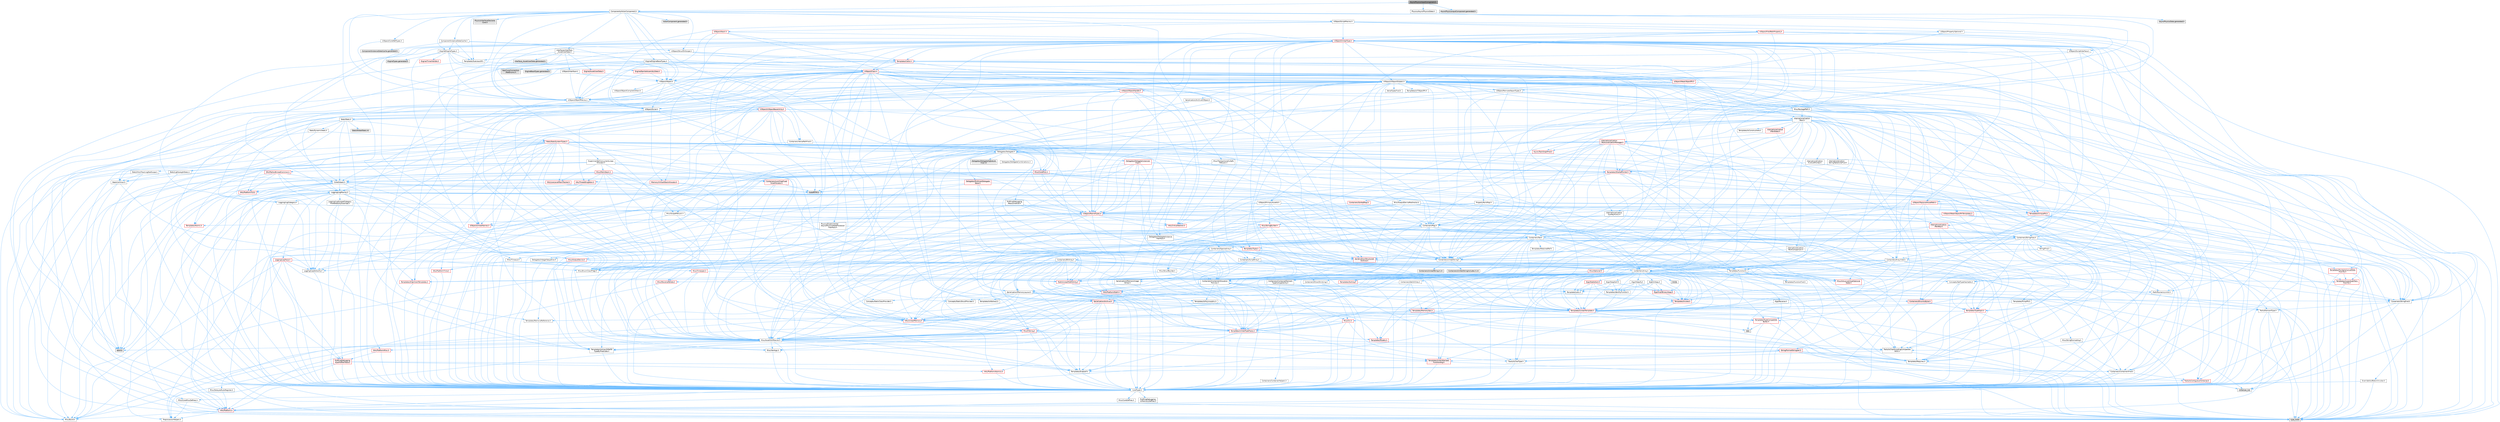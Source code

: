 digraph "AsyncPhysicsInputComponent.h"
{
 // INTERACTIVE_SVG=YES
 // LATEX_PDF_SIZE
  bgcolor="transparent";
  edge [fontname=Helvetica,fontsize=10,labelfontname=Helvetica,labelfontsize=10];
  node [fontname=Helvetica,fontsize=10,shape=box,height=0.2,width=0.4];
  Node1 [id="Node000001",label="AsyncPhysicsInputComponent.h",height=0.2,width=0.4,color="gray40", fillcolor="grey60", style="filled", fontcolor="black",tooltip=" "];
  Node1 -> Node2 [id="edge1_Node000001_Node000002",color="steelblue1",style="solid",tooltip=" "];
  Node2 [id="Node000002",label="Components/ActorComponent.h",height=0.2,width=0.4,color="grey40", fillcolor="white", style="filled",URL="$da/db1/ActorComponent_8h.html",tooltip=" "];
  Node2 -> Node3 [id="edge2_Node000002_Node000003",color="steelblue1",style="solid",tooltip=" "];
  Node3 [id="Node000003",label="UObject/ObjectMacros.h",height=0.2,width=0.4,color="grey40", fillcolor="white", style="filled",URL="$d8/d8d/ObjectMacros_8h.html",tooltip=" "];
  Node3 -> Node4 [id="edge3_Node000003_Node000004",color="steelblue1",style="solid",tooltip=" "];
  Node4 [id="Node000004",label="Misc/EnumClassFlags.h",height=0.2,width=0.4,color="grey40", fillcolor="white", style="filled",URL="$d8/de7/EnumClassFlags_8h.html",tooltip=" "];
  Node3 -> Node5 [id="edge4_Node000003_Node000005",color="steelblue1",style="solid",tooltip=" "];
  Node5 [id="Node000005",label="UObject/Script.h",height=0.2,width=0.4,color="grey40", fillcolor="white", style="filled",URL="$de/dc6/Script_8h.html",tooltip=" "];
  Node5 -> Node6 [id="edge5_Node000005_Node000006",color="steelblue1",style="solid",tooltip=" "];
  Node6 [id="Node000006",label="Delegates/Delegate.h",height=0.2,width=0.4,color="grey40", fillcolor="white", style="filled",URL="$d4/d80/Delegate_8h.html",tooltip=" "];
  Node6 -> Node7 [id="edge6_Node000006_Node000007",color="steelblue1",style="solid",tooltip=" "];
  Node7 [id="Node000007",label="CoreTypes.h",height=0.2,width=0.4,color="grey40", fillcolor="white", style="filled",URL="$dc/dec/CoreTypes_8h.html",tooltip=" "];
  Node7 -> Node8 [id="edge7_Node000007_Node000008",color="steelblue1",style="solid",tooltip=" "];
  Node8 [id="Node000008",label="HAL/Platform.h",height=0.2,width=0.4,color="red", fillcolor="#FFF0F0", style="filled",URL="$d9/dd0/Platform_8h.html",tooltip=" "];
  Node8 -> Node9 [id="edge8_Node000008_Node000009",color="steelblue1",style="solid",tooltip=" "];
  Node9 [id="Node000009",label="Misc/Build.h",height=0.2,width=0.4,color="grey40", fillcolor="white", style="filled",URL="$d3/dbb/Build_8h.html",tooltip=" "];
  Node8 -> Node11 [id="edge9_Node000008_Node000011",color="steelblue1",style="solid",tooltip=" "];
  Node11 [id="Node000011",label="type_traits",height=0.2,width=0.4,color="grey60", fillcolor="#E0E0E0", style="filled",tooltip=" "];
  Node8 -> Node12 [id="edge10_Node000008_Node000012",color="steelblue1",style="solid",tooltip=" "];
  Node12 [id="Node000012",label="PreprocessorHelpers.h",height=0.2,width=0.4,color="grey40", fillcolor="white", style="filled",URL="$db/ddb/PreprocessorHelpers_8h.html",tooltip=" "];
  Node7 -> Node18 [id="edge11_Node000007_Node000018",color="steelblue1",style="solid",tooltip=" "];
  Node18 [id="Node000018",label="ProfilingDebugging\l/UMemoryDefines.h",height=0.2,width=0.4,color="grey40", fillcolor="white", style="filled",URL="$d2/da2/UMemoryDefines_8h.html",tooltip=" "];
  Node7 -> Node19 [id="edge12_Node000007_Node000019",color="steelblue1",style="solid",tooltip=" "];
  Node19 [id="Node000019",label="Misc/CoreMiscDefines.h",height=0.2,width=0.4,color="grey40", fillcolor="white", style="filled",URL="$da/d38/CoreMiscDefines_8h.html",tooltip=" "];
  Node19 -> Node8 [id="edge13_Node000019_Node000008",color="steelblue1",style="solid",tooltip=" "];
  Node19 -> Node12 [id="edge14_Node000019_Node000012",color="steelblue1",style="solid",tooltip=" "];
  Node7 -> Node20 [id="edge15_Node000007_Node000020",color="steelblue1",style="solid",tooltip=" "];
  Node20 [id="Node000020",label="Misc/CoreDefines.h",height=0.2,width=0.4,color="grey40", fillcolor="white", style="filled",URL="$d3/dd2/CoreDefines_8h.html",tooltip=" "];
  Node6 -> Node21 [id="edge16_Node000006_Node000021",color="steelblue1",style="solid",tooltip=" "];
  Node21 [id="Node000021",label="Misc/AssertionMacros.h",height=0.2,width=0.4,color="grey40", fillcolor="white", style="filled",URL="$d0/dfa/AssertionMacros_8h.html",tooltip=" "];
  Node21 -> Node7 [id="edge17_Node000021_Node000007",color="steelblue1",style="solid",tooltip=" "];
  Node21 -> Node8 [id="edge18_Node000021_Node000008",color="steelblue1",style="solid",tooltip=" "];
  Node21 -> Node22 [id="edge19_Node000021_Node000022",color="steelblue1",style="solid",tooltip=" "];
  Node22 [id="Node000022",label="HAL/PlatformMisc.h",height=0.2,width=0.4,color="red", fillcolor="#FFF0F0", style="filled",URL="$d0/df5/PlatformMisc_8h.html",tooltip=" "];
  Node22 -> Node7 [id="edge20_Node000022_Node000007",color="steelblue1",style="solid",tooltip=" "];
  Node22 -> Node49 [id="edge21_Node000022_Node000049",color="steelblue1",style="solid",tooltip=" "];
  Node49 [id="Node000049",label="ProfilingDebugging\l/CpuProfilerTrace.h",height=0.2,width=0.4,color="red", fillcolor="#FFF0F0", style="filled",URL="$da/dcb/CpuProfilerTrace_8h.html",tooltip=" "];
  Node49 -> Node7 [id="edge22_Node000049_Node000007",color="steelblue1",style="solid",tooltip=" "];
  Node49 -> Node30 [id="edge23_Node000049_Node000030",color="steelblue1",style="solid",tooltip=" "];
  Node30 [id="Node000030",label="Containers/ContainersFwd.h",height=0.2,width=0.4,color="grey40", fillcolor="white", style="filled",URL="$d4/d0a/ContainersFwd_8h.html",tooltip=" "];
  Node30 -> Node8 [id="edge24_Node000030_Node000008",color="steelblue1",style="solid",tooltip=" "];
  Node30 -> Node7 [id="edge25_Node000030_Node000007",color="steelblue1",style="solid",tooltip=" "];
  Node30 -> Node27 [id="edge26_Node000030_Node000027",color="steelblue1",style="solid",tooltip=" "];
  Node27 [id="Node000027",label="Traits/IsContiguousContainer.h",height=0.2,width=0.4,color="red", fillcolor="#FFF0F0", style="filled",URL="$d5/d3c/IsContiguousContainer_8h.html",tooltip=" "];
  Node27 -> Node7 [id="edge27_Node000027_Node000007",color="steelblue1",style="solid",tooltip=" "];
  Node27 -> Node26 [id="edge28_Node000027_Node000026",color="steelblue1",style="solid",tooltip=" "];
  Node26 [id="Node000026",label="initializer_list",height=0.2,width=0.4,color="grey60", fillcolor="#E0E0E0", style="filled",tooltip=" "];
  Node49 -> Node50 [id="edge29_Node000049_Node000050",color="steelblue1",style="solid",tooltip=" "];
  Node50 [id="Node000050",label="HAL/PlatformAtomics.h",height=0.2,width=0.4,color="red", fillcolor="#FFF0F0", style="filled",URL="$d3/d36/PlatformAtomics_8h.html",tooltip=" "];
  Node50 -> Node7 [id="edge30_Node000050_Node000007",color="steelblue1",style="solid",tooltip=" "];
  Node49 -> Node12 [id="edge31_Node000049_Node000012",color="steelblue1",style="solid",tooltip=" "];
  Node49 -> Node9 [id="edge32_Node000049_Node000009",color="steelblue1",style="solid",tooltip=" "];
  Node21 -> Node12 [id="edge33_Node000021_Node000012",color="steelblue1",style="solid",tooltip=" "];
  Node21 -> Node57 [id="edge34_Node000021_Node000057",color="steelblue1",style="solid",tooltip=" "];
  Node57 [id="Node000057",label="Templates/EnableIf.h",height=0.2,width=0.4,color="grey40", fillcolor="white", style="filled",URL="$d7/d60/EnableIf_8h.html",tooltip=" "];
  Node57 -> Node7 [id="edge35_Node000057_Node000007",color="steelblue1",style="solid",tooltip=" "];
  Node21 -> Node58 [id="edge36_Node000021_Node000058",color="steelblue1",style="solid",tooltip=" "];
  Node58 [id="Node000058",label="Templates/IsArrayOrRefOf\lTypeByPredicate.h",height=0.2,width=0.4,color="grey40", fillcolor="white", style="filled",URL="$d6/da1/IsArrayOrRefOfTypeByPredicate_8h.html",tooltip=" "];
  Node58 -> Node7 [id="edge37_Node000058_Node000007",color="steelblue1",style="solid",tooltip=" "];
  Node21 -> Node59 [id="edge38_Node000021_Node000059",color="steelblue1",style="solid",tooltip=" "];
  Node59 [id="Node000059",label="Templates/IsValidVariadic\lFunctionArg.h",height=0.2,width=0.4,color="red", fillcolor="#FFF0F0", style="filled",URL="$d0/dc8/IsValidVariadicFunctionArg_8h.html",tooltip=" "];
  Node59 -> Node7 [id="edge39_Node000059_Node000007",color="steelblue1",style="solid",tooltip=" "];
  Node59 -> Node11 [id="edge40_Node000059_Node000011",color="steelblue1",style="solid",tooltip=" "];
  Node21 -> Node61 [id="edge41_Node000021_Node000061",color="steelblue1",style="solid",tooltip=" "];
  Node61 [id="Node000061",label="Traits/IsCharEncodingCompatible\lWith.h",height=0.2,width=0.4,color="grey40", fillcolor="white", style="filled",URL="$df/dd1/IsCharEncodingCompatibleWith_8h.html",tooltip=" "];
  Node61 -> Node11 [id="edge42_Node000061_Node000011",color="steelblue1",style="solid",tooltip=" "];
  Node61 -> Node62 [id="edge43_Node000061_Node000062",color="steelblue1",style="solid",tooltip=" "];
  Node62 [id="Node000062",label="Traits/IsCharType.h",height=0.2,width=0.4,color="grey40", fillcolor="white", style="filled",URL="$db/d51/IsCharType_8h.html",tooltip=" "];
  Node62 -> Node7 [id="edge44_Node000062_Node000007",color="steelblue1",style="solid",tooltip=" "];
  Node21 -> Node63 [id="edge45_Node000021_Node000063",color="steelblue1",style="solid",tooltip=" "];
  Node63 [id="Node000063",label="Misc/VarArgs.h",height=0.2,width=0.4,color="grey40", fillcolor="white", style="filled",URL="$d5/d6f/VarArgs_8h.html",tooltip=" "];
  Node63 -> Node7 [id="edge46_Node000063_Node000007",color="steelblue1",style="solid",tooltip=" "];
  Node21 -> Node64 [id="edge47_Node000021_Node000064",color="steelblue1",style="solid",tooltip=" "];
  Node64 [id="Node000064",label="String/FormatStringSan.h",height=0.2,width=0.4,color="red", fillcolor="#FFF0F0", style="filled",URL="$d3/d8b/FormatStringSan_8h.html",tooltip=" "];
  Node64 -> Node11 [id="edge48_Node000064_Node000011",color="steelblue1",style="solid",tooltip=" "];
  Node64 -> Node7 [id="edge49_Node000064_Node000007",color="steelblue1",style="solid",tooltip=" "];
  Node64 -> Node65 [id="edge50_Node000064_Node000065",color="steelblue1",style="solid",tooltip=" "];
  Node65 [id="Node000065",label="Templates/Requires.h",height=0.2,width=0.4,color="grey40", fillcolor="white", style="filled",URL="$dc/d96/Requires_8h.html",tooltip=" "];
  Node65 -> Node57 [id="edge51_Node000065_Node000057",color="steelblue1",style="solid",tooltip=" "];
  Node65 -> Node11 [id="edge52_Node000065_Node000011",color="steelblue1",style="solid",tooltip=" "];
  Node64 -> Node59 [id="edge53_Node000064_Node000059",color="steelblue1",style="solid",tooltip=" "];
  Node64 -> Node62 [id="edge54_Node000064_Node000062",color="steelblue1",style="solid",tooltip=" "];
  Node64 -> Node30 [id="edge55_Node000064_Node000030",color="steelblue1",style="solid",tooltip=" "];
  Node21 -> Node70 [id="edge56_Node000021_Node000070",color="steelblue1",style="solid",tooltip=" "];
  Node70 [id="Node000070",label="atomic",height=0.2,width=0.4,color="grey60", fillcolor="#E0E0E0", style="filled",tooltip=" "];
  Node6 -> Node71 [id="edge57_Node000006_Node000071",color="steelblue1",style="solid",tooltip=" "];
  Node71 [id="Node000071",label="UObject/NameTypes.h",height=0.2,width=0.4,color="red", fillcolor="#FFF0F0", style="filled",URL="$d6/d35/NameTypes_8h.html",tooltip=" "];
  Node71 -> Node7 [id="edge58_Node000071_Node000007",color="steelblue1",style="solid",tooltip=" "];
  Node71 -> Node21 [id="edge59_Node000071_Node000021",color="steelblue1",style="solid",tooltip=" "];
  Node71 -> Node72 [id="edge60_Node000071_Node000072",color="steelblue1",style="solid",tooltip=" "];
  Node72 [id="Node000072",label="HAL/UnrealMemory.h",height=0.2,width=0.4,color="red", fillcolor="#FFF0F0", style="filled",URL="$d9/d96/UnrealMemory_8h.html",tooltip=" "];
  Node72 -> Node7 [id="edge61_Node000072_Node000007",color="steelblue1",style="solid",tooltip=" "];
  Node71 -> Node93 [id="edge62_Node000071_Node000093",color="steelblue1",style="solid",tooltip=" "];
  Node93 [id="Node000093",label="Templates/UnrealTypeTraits.h",height=0.2,width=0.4,color="red", fillcolor="#FFF0F0", style="filled",URL="$d2/d2d/UnrealTypeTraits_8h.html",tooltip=" "];
  Node93 -> Node7 [id="edge63_Node000093_Node000007",color="steelblue1",style="solid",tooltip=" "];
  Node93 -> Node21 [id="edge64_Node000093_Node000021",color="steelblue1",style="solid",tooltip=" "];
  Node93 -> Node57 [id="edge65_Node000093_Node000057",color="steelblue1",style="solid",tooltip=" "];
  Node93 -> Node95 [id="edge66_Node000093_Node000095",color="steelblue1",style="solid",tooltip=" "];
  Node95 [id="Node000095",label="Templates/Models.h",height=0.2,width=0.4,color="red", fillcolor="#FFF0F0", style="filled",URL="$d3/d0c/Models_8h.html",tooltip=" "];
  Node71 -> Node98 [id="edge67_Node000071_Node000098",color="steelblue1",style="solid",tooltip=" "];
  Node98 [id="Node000098",label="Templates/UnrealTemplate.h",height=0.2,width=0.4,color="red", fillcolor="#FFF0F0", style="filled",URL="$d4/d24/UnrealTemplate_8h.html",tooltip=" "];
  Node98 -> Node7 [id="edge68_Node000098_Node000007",color="steelblue1",style="solid",tooltip=" "];
  Node98 -> Node72 [id="edge69_Node000098_Node000072",color="steelblue1",style="solid",tooltip=" "];
  Node98 -> Node93 [id="edge70_Node000098_Node000093",color="steelblue1",style="solid",tooltip=" "];
  Node98 -> Node101 [id="edge71_Node000098_Node000101",color="steelblue1",style="solid",tooltip=" "];
  Node101 [id="Node000101",label="Templates/RemoveReference.h",height=0.2,width=0.4,color="grey40", fillcolor="white", style="filled",URL="$da/dbe/RemoveReference_8h.html",tooltip=" "];
  Node101 -> Node7 [id="edge72_Node000101_Node000007",color="steelblue1",style="solid",tooltip=" "];
  Node98 -> Node65 [id="edge73_Node000098_Node000065",color="steelblue1",style="solid",tooltip=" "];
  Node98 -> Node102 [id="edge74_Node000098_Node000102",color="steelblue1",style="solid",tooltip=" "];
  Node102 [id="Node000102",label="Templates/TypeCompatible\lBytes.h",height=0.2,width=0.4,color="red", fillcolor="#FFF0F0", style="filled",URL="$df/d0a/TypeCompatibleBytes_8h.html",tooltip=" "];
  Node102 -> Node7 [id="edge75_Node000102_Node000007",color="steelblue1",style="solid",tooltip=" "];
  Node102 -> Node35 [id="edge76_Node000102_Node000035",color="steelblue1",style="solid",tooltip=" "];
  Node35 [id="Node000035",label="new",height=0.2,width=0.4,color="grey60", fillcolor="#E0E0E0", style="filled",tooltip=" "];
  Node102 -> Node11 [id="edge77_Node000102_Node000011",color="steelblue1",style="solid",tooltip=" "];
  Node98 -> Node27 [id="edge78_Node000098_Node000027",color="steelblue1",style="solid",tooltip=" "];
  Node98 -> Node11 [id="edge79_Node000098_Node000011",color="steelblue1",style="solid",tooltip=" "];
  Node71 -> Node104 [id="edge80_Node000071_Node000104",color="steelblue1",style="solid",tooltip=" "];
  Node104 [id="Node000104",label="Containers/UnrealString.h",height=0.2,width=0.4,color="grey40", fillcolor="white", style="filled",URL="$d5/dba/UnrealString_8h.html",tooltip=" "];
  Node104 -> Node105 [id="edge81_Node000104_Node000105",color="steelblue1",style="solid",tooltip=" "];
  Node105 [id="Node000105",label="Containers/UnrealStringIncludes.h.inl",height=0.2,width=0.4,color="grey60", fillcolor="#E0E0E0", style="filled",tooltip=" "];
  Node104 -> Node106 [id="edge82_Node000104_Node000106",color="steelblue1",style="solid",tooltip=" "];
  Node106 [id="Node000106",label="Containers/UnrealString.h.inl",height=0.2,width=0.4,color="grey60", fillcolor="#E0E0E0", style="filled",tooltip=" "];
  Node104 -> Node107 [id="edge83_Node000104_Node000107",color="steelblue1",style="solid",tooltip=" "];
  Node107 [id="Node000107",label="Misc/StringFormatArg.h",height=0.2,width=0.4,color="grey40", fillcolor="white", style="filled",URL="$d2/d16/StringFormatArg_8h.html",tooltip=" "];
  Node107 -> Node30 [id="edge84_Node000107_Node000030",color="steelblue1",style="solid",tooltip=" "];
  Node71 -> Node108 [id="edge85_Node000071_Node000108",color="steelblue1",style="solid",tooltip=" "];
  Node108 [id="Node000108",label="HAL/CriticalSection.h",height=0.2,width=0.4,color="red", fillcolor="#FFF0F0", style="filled",URL="$d6/d90/CriticalSection_8h.html",tooltip=" "];
  Node71 -> Node24 [id="edge86_Node000071_Node000024",color="steelblue1",style="solid",tooltip=" "];
  Node24 [id="Node000024",label="Containers/StringFwd.h",height=0.2,width=0.4,color="grey40", fillcolor="white", style="filled",URL="$df/d37/StringFwd_8h.html",tooltip=" "];
  Node24 -> Node7 [id="edge87_Node000024_Node000007",color="steelblue1",style="solid",tooltip=" "];
  Node24 -> Node25 [id="edge88_Node000024_Node000025",color="steelblue1",style="solid",tooltip=" "];
  Node25 [id="Node000025",label="Traits/ElementType.h",height=0.2,width=0.4,color="grey40", fillcolor="white", style="filled",URL="$d5/d4f/ElementType_8h.html",tooltip=" "];
  Node25 -> Node8 [id="edge89_Node000025_Node000008",color="steelblue1",style="solid",tooltip=" "];
  Node25 -> Node26 [id="edge90_Node000025_Node000026",color="steelblue1",style="solid",tooltip=" "];
  Node25 -> Node11 [id="edge91_Node000025_Node000011",color="steelblue1",style="solid",tooltip=" "];
  Node24 -> Node27 [id="edge92_Node000024_Node000027",color="steelblue1",style="solid",tooltip=" "];
  Node71 -> Node176 [id="edge93_Node000071_Node000176",color="steelblue1",style="solid",tooltip=" "];
  Node176 [id="Node000176",label="UObject/UnrealNames.h",height=0.2,width=0.4,color="red", fillcolor="#FFF0F0", style="filled",URL="$d8/db1/UnrealNames_8h.html",tooltip=" "];
  Node176 -> Node7 [id="edge94_Node000176_Node000007",color="steelblue1",style="solid",tooltip=" "];
  Node71 -> Node80 [id="edge95_Node000071_Node000080",color="steelblue1",style="solid",tooltip=" "];
  Node80 [id="Node000080",label="Templates/Atomic.h",height=0.2,width=0.4,color="red", fillcolor="#FFF0F0", style="filled",URL="$d3/d91/Atomic_8h.html",tooltip=" "];
  Node80 -> Node70 [id="edge96_Node000080_Node000070",color="steelblue1",style="solid",tooltip=" "];
  Node71 -> Node142 [id="edge97_Node000071_Node000142",color="steelblue1",style="solid",tooltip=" "];
  Node142 [id="Node000142",label="Serialization/MemoryLayout.h",height=0.2,width=0.4,color="grey40", fillcolor="white", style="filled",URL="$d7/d66/MemoryLayout_8h.html",tooltip=" "];
  Node142 -> Node143 [id="edge98_Node000142_Node000143",color="steelblue1",style="solid",tooltip=" "];
  Node143 [id="Node000143",label="Concepts/StaticClassProvider.h",height=0.2,width=0.4,color="grey40", fillcolor="white", style="filled",URL="$dd/d83/StaticClassProvider_8h.html",tooltip=" "];
  Node142 -> Node144 [id="edge99_Node000142_Node000144",color="steelblue1",style="solid",tooltip=" "];
  Node144 [id="Node000144",label="Concepts/StaticStructProvider.h",height=0.2,width=0.4,color="grey40", fillcolor="white", style="filled",URL="$d5/d77/StaticStructProvider_8h.html",tooltip=" "];
  Node142 -> Node145 [id="edge100_Node000142_Node000145",color="steelblue1",style="solid",tooltip=" "];
  Node145 [id="Node000145",label="Containers/EnumAsByte.h",height=0.2,width=0.4,color="red", fillcolor="#FFF0F0", style="filled",URL="$d6/d9a/EnumAsByte_8h.html",tooltip=" "];
  Node145 -> Node7 [id="edge101_Node000145_Node000007",color="steelblue1",style="solid",tooltip=" "];
  Node145 -> Node146 [id="edge102_Node000145_Node000146",color="steelblue1",style="solid",tooltip=" "];
  Node146 [id="Node000146",label="Templates/TypeHash.h",height=0.2,width=0.4,color="red", fillcolor="#FFF0F0", style="filled",URL="$d1/d62/TypeHash_8h.html",tooltip=" "];
  Node146 -> Node7 [id="edge103_Node000146_Node000007",color="steelblue1",style="solid",tooltip=" "];
  Node146 -> Node65 [id="edge104_Node000146_Node000065",color="steelblue1",style="solid",tooltip=" "];
  Node146 -> Node147 [id="edge105_Node000146_Node000147",color="steelblue1",style="solid",tooltip=" "];
  Node147 [id="Node000147",label="Misc/Crc.h",height=0.2,width=0.4,color="red", fillcolor="#FFF0F0", style="filled",URL="$d4/dd2/Crc_8h.html",tooltip=" "];
  Node147 -> Node7 [id="edge106_Node000147_Node000007",color="steelblue1",style="solid",tooltip=" "];
  Node147 -> Node21 [id="edge107_Node000147_Node000021",color="steelblue1",style="solid",tooltip=" "];
  Node147 -> Node148 [id="edge108_Node000147_Node000148",color="steelblue1",style="solid",tooltip=" "];
  Node148 [id="Node000148",label="Misc/CString.h",height=0.2,width=0.4,color="red", fillcolor="#FFF0F0", style="filled",URL="$d2/d49/CString_8h.html",tooltip=" "];
  Node148 -> Node7 [id="edge109_Node000148_Node000007",color="steelblue1",style="solid",tooltip=" "];
  Node148 -> Node21 [id="edge110_Node000148_Node000021",color="steelblue1",style="solid",tooltip=" "];
  Node148 -> Node63 [id="edge111_Node000148_Node000063",color="steelblue1",style="solid",tooltip=" "];
  Node148 -> Node58 [id="edge112_Node000148_Node000058",color="steelblue1",style="solid",tooltip=" "];
  Node148 -> Node59 [id="edge113_Node000148_Node000059",color="steelblue1",style="solid",tooltip=" "];
  Node148 -> Node61 [id="edge114_Node000148_Node000061",color="steelblue1",style="solid",tooltip=" "];
  Node147 -> Node93 [id="edge115_Node000147_Node000093",color="steelblue1",style="solid",tooltip=" "];
  Node147 -> Node62 [id="edge116_Node000147_Node000062",color="steelblue1",style="solid",tooltip=" "];
  Node146 -> Node11 [id="edge117_Node000146_Node000011",color="steelblue1",style="solid",tooltip=" "];
  Node142 -> Node24 [id="edge118_Node000142_Node000024",color="steelblue1",style="solid",tooltip=" "];
  Node142 -> Node72 [id="edge119_Node000142_Node000072",color="steelblue1",style="solid",tooltip=" "];
  Node142 -> Node153 [id="edge120_Node000142_Node000153",color="steelblue1",style="solid",tooltip=" "];
  Node153 [id="Node000153",label="Misc/DelayedAutoRegister.h",height=0.2,width=0.4,color="grey40", fillcolor="white", style="filled",URL="$d1/dda/DelayedAutoRegister_8h.html",tooltip=" "];
  Node153 -> Node8 [id="edge121_Node000153_Node000008",color="steelblue1",style="solid",tooltip=" "];
  Node142 -> Node57 [id="edge122_Node000142_Node000057",color="steelblue1",style="solid",tooltip=" "];
  Node142 -> Node154 [id="edge123_Node000142_Node000154",color="steelblue1",style="solid",tooltip=" "];
  Node154 [id="Node000154",label="Templates/IsAbstract.h",height=0.2,width=0.4,color="grey40", fillcolor="white", style="filled",URL="$d8/db7/IsAbstract_8h.html",tooltip=" "];
  Node142 -> Node122 [id="edge124_Node000142_Node000122",color="steelblue1",style="solid",tooltip=" "];
  Node122 [id="Node000122",label="Templates/IsPolymorphic.h",height=0.2,width=0.4,color="grey40", fillcolor="white", style="filled",URL="$dc/d20/IsPolymorphic_8h.html",tooltip=" "];
  Node142 -> Node95 [id="edge125_Node000142_Node000095",color="steelblue1",style="solid",tooltip=" "];
  Node142 -> Node98 [id="edge126_Node000142_Node000098",color="steelblue1",style="solid",tooltip=" "];
  Node71 -> Node125 [id="edge127_Node000071_Node000125",color="steelblue1",style="solid",tooltip=" "];
  Node125 [id="Node000125",label="Misc/IntrusiveUnsetOptional\lState.h",height=0.2,width=0.4,color="red", fillcolor="#FFF0F0", style="filled",URL="$d2/d0a/IntrusiveUnsetOptionalState_8h.html",tooltip=" "];
  Node71 -> Node178 [id="edge128_Node000071_Node000178",color="steelblue1",style="solid",tooltip=" "];
  Node178 [id="Node000178",label="Misc/StringBuilder.h",height=0.2,width=0.4,color="red", fillcolor="#FFF0F0", style="filled",URL="$d4/d52/StringBuilder_8h.html",tooltip=" "];
  Node178 -> Node24 [id="edge129_Node000178_Node000024",color="steelblue1",style="solid",tooltip=" "];
  Node178 -> Node179 [id="edge130_Node000178_Node000179",color="steelblue1",style="solid",tooltip=" "];
  Node179 [id="Node000179",label="Containers/StringView.h",height=0.2,width=0.4,color="grey40", fillcolor="white", style="filled",URL="$dd/dea/StringView_8h.html",tooltip=" "];
  Node179 -> Node7 [id="edge131_Node000179_Node000007",color="steelblue1",style="solid",tooltip=" "];
  Node179 -> Node24 [id="edge132_Node000179_Node000024",color="steelblue1",style="solid",tooltip=" "];
  Node179 -> Node72 [id="edge133_Node000179_Node000072",color="steelblue1",style="solid",tooltip=" "];
  Node179 -> Node44 [id="edge134_Node000179_Node000044",color="steelblue1",style="solid",tooltip=" "];
  Node44 [id="Node000044",label="Math/NumericLimits.h",height=0.2,width=0.4,color="grey40", fillcolor="white", style="filled",URL="$df/d1b/NumericLimits_8h.html",tooltip=" "];
  Node44 -> Node7 [id="edge135_Node000044_Node000007",color="steelblue1",style="solid",tooltip=" "];
  Node179 -> Node173 [id="edge136_Node000179_Node000173",color="steelblue1",style="solid",tooltip=" "];
  Node173 [id="Node000173",label="Math/UnrealMathUtility.h",height=0.2,width=0.4,color="red", fillcolor="#FFF0F0", style="filled",URL="$db/db8/UnrealMathUtility_8h.html",tooltip=" "];
  Node173 -> Node7 [id="edge137_Node000173_Node000007",color="steelblue1",style="solid",tooltip=" "];
  Node173 -> Node21 [id="edge138_Node000173_Node000021",color="steelblue1",style="solid",tooltip=" "];
  Node173 -> Node114 [id="edge139_Node000173_Node000114",color="steelblue1",style="solid",tooltip=" "];
  Node114 [id="Node000114",label="HAL/PlatformMath.h",height=0.2,width=0.4,color="red", fillcolor="#FFF0F0", style="filled",URL="$dc/d53/PlatformMath_8h.html",tooltip=" "];
  Node114 -> Node7 [id="edge140_Node000114_Node000007",color="steelblue1",style="solid",tooltip=" "];
  Node173 -> Node65 [id="edge141_Node000173_Node000065",color="steelblue1",style="solid",tooltip=" "];
  Node179 -> Node147 [id="edge142_Node000179_Node000147",color="steelblue1",style="solid",tooltip=" "];
  Node179 -> Node148 [id="edge143_Node000179_Node000148",color="steelblue1",style="solid",tooltip=" "];
  Node179 -> Node127 [id="edge144_Node000179_Node000127",color="steelblue1",style="solid",tooltip=" "];
  Node127 [id="Node000127",label="Misc/ReverseIterate.h",height=0.2,width=0.4,color="red", fillcolor="#FFF0F0", style="filled",URL="$db/de3/ReverseIterate_8h.html",tooltip=" "];
  Node127 -> Node8 [id="edge145_Node000127_Node000008",color="steelblue1",style="solid",tooltip=" "];
  Node179 -> Node180 [id="edge146_Node000179_Node000180",color="steelblue1",style="solid",tooltip=" "];
  Node180 [id="Node000180",label="String/Find.h",height=0.2,width=0.4,color="grey40", fillcolor="white", style="filled",URL="$d7/dda/String_2Find_8h.html",tooltip=" "];
  Node180 -> Node181 [id="edge147_Node000180_Node000181",color="steelblue1",style="solid",tooltip=" "];
  Node181 [id="Node000181",label="Containers/ArrayView.h",height=0.2,width=0.4,color="grey40", fillcolor="white", style="filled",URL="$d7/df4/ArrayView_8h.html",tooltip=" "];
  Node181 -> Node7 [id="edge148_Node000181_Node000007",color="steelblue1",style="solid",tooltip=" "];
  Node181 -> Node30 [id="edge149_Node000181_Node000030",color="steelblue1",style="solid",tooltip=" "];
  Node181 -> Node21 [id="edge150_Node000181_Node000021",color="steelblue1",style="solid",tooltip=" "];
  Node181 -> Node127 [id="edge151_Node000181_Node000127",color="steelblue1",style="solid",tooltip=" "];
  Node181 -> Node125 [id="edge152_Node000181_Node000125",color="steelblue1",style="solid",tooltip=" "];
  Node181 -> Node157 [id="edge153_Node000181_Node000157",color="steelblue1",style="solid",tooltip=" "];
  Node157 [id="Node000157",label="Templates/Invoke.h",height=0.2,width=0.4,color="red", fillcolor="#FFF0F0", style="filled",URL="$d7/deb/Invoke_8h.html",tooltip=" "];
  Node157 -> Node7 [id="edge154_Node000157_Node000007",color="steelblue1",style="solid",tooltip=" "];
  Node157 -> Node98 [id="edge155_Node000157_Node000098",color="steelblue1",style="solid",tooltip=" "];
  Node157 -> Node11 [id="edge156_Node000157_Node000011",color="steelblue1",style="solid",tooltip=" "];
  Node181 -> Node93 [id="edge157_Node000181_Node000093",color="steelblue1",style="solid",tooltip=" "];
  Node181 -> Node25 [id="edge158_Node000181_Node000025",color="steelblue1",style="solid",tooltip=" "];
  Node181 -> Node124 [id="edge159_Node000181_Node000124",color="steelblue1",style="solid",tooltip=" "];
  Node124 [id="Node000124",label="Containers/Array.h",height=0.2,width=0.4,color="grey40", fillcolor="white", style="filled",URL="$df/dd0/Array_8h.html",tooltip=" "];
  Node124 -> Node7 [id="edge160_Node000124_Node000007",color="steelblue1",style="solid",tooltip=" "];
  Node124 -> Node21 [id="edge161_Node000124_Node000021",color="steelblue1",style="solid",tooltip=" "];
  Node124 -> Node125 [id="edge162_Node000124_Node000125",color="steelblue1",style="solid",tooltip=" "];
  Node124 -> Node127 [id="edge163_Node000124_Node000127",color="steelblue1",style="solid",tooltip=" "];
  Node124 -> Node72 [id="edge164_Node000124_Node000072",color="steelblue1",style="solid",tooltip=" "];
  Node124 -> Node93 [id="edge165_Node000124_Node000093",color="steelblue1",style="solid",tooltip=" "];
  Node124 -> Node98 [id="edge166_Node000124_Node000098",color="steelblue1",style="solid",tooltip=" "];
  Node124 -> Node129 [id="edge167_Node000124_Node000129",color="steelblue1",style="solid",tooltip=" "];
  Node129 [id="Node000129",label="Containers/AllowShrinking.h",height=0.2,width=0.4,color="grey40", fillcolor="white", style="filled",URL="$d7/d1a/AllowShrinking_8h.html",tooltip=" "];
  Node129 -> Node7 [id="edge168_Node000129_Node000007",color="steelblue1",style="solid",tooltip=" "];
  Node124 -> Node112 [id="edge169_Node000124_Node000112",color="steelblue1",style="solid",tooltip=" "];
  Node112 [id="Node000112",label="Containers/ContainerAllocation\lPolicies.h",height=0.2,width=0.4,color="grey40", fillcolor="white", style="filled",URL="$d7/dff/ContainerAllocationPolicies_8h.html",tooltip=" "];
  Node112 -> Node7 [id="edge170_Node000112_Node000007",color="steelblue1",style="solid",tooltip=" "];
  Node112 -> Node113 [id="edge171_Node000112_Node000113",color="steelblue1",style="solid",tooltip=" "];
  Node113 [id="Node000113",label="Containers/ContainerHelpers.h",height=0.2,width=0.4,color="grey40", fillcolor="white", style="filled",URL="$d7/d33/ContainerHelpers_8h.html",tooltip=" "];
  Node113 -> Node7 [id="edge172_Node000113_Node000007",color="steelblue1",style="solid",tooltip=" "];
  Node112 -> Node112 [id="edge173_Node000112_Node000112",color="steelblue1",style="solid",tooltip=" "];
  Node112 -> Node114 [id="edge174_Node000112_Node000114",color="steelblue1",style="solid",tooltip=" "];
  Node112 -> Node72 [id="edge175_Node000112_Node000072",color="steelblue1",style="solid",tooltip=" "];
  Node112 -> Node44 [id="edge176_Node000112_Node000044",color="steelblue1",style="solid",tooltip=" "];
  Node112 -> Node21 [id="edge177_Node000112_Node000021",color="steelblue1",style="solid",tooltip=" "];
  Node112 -> Node122 [id="edge178_Node000112_Node000122",color="steelblue1",style="solid",tooltip=" "];
  Node112 -> Node123 [id="edge179_Node000112_Node000123",color="steelblue1",style="solid",tooltip=" "];
  Node123 [id="Node000123",label="Templates/MemoryOps.h",height=0.2,width=0.4,color="red", fillcolor="#FFF0F0", style="filled",URL="$db/dea/MemoryOps_8h.html",tooltip=" "];
  Node123 -> Node7 [id="edge180_Node000123_Node000007",color="steelblue1",style="solid",tooltip=" "];
  Node123 -> Node72 [id="edge181_Node000123_Node000072",color="steelblue1",style="solid",tooltip=" "];
  Node123 -> Node65 [id="edge182_Node000123_Node000065",color="steelblue1",style="solid",tooltip=" "];
  Node123 -> Node93 [id="edge183_Node000123_Node000093",color="steelblue1",style="solid",tooltip=" "];
  Node123 -> Node35 [id="edge184_Node000123_Node000035",color="steelblue1",style="solid",tooltip=" "];
  Node123 -> Node11 [id="edge185_Node000123_Node000011",color="steelblue1",style="solid",tooltip=" "];
  Node112 -> Node102 [id="edge186_Node000112_Node000102",color="steelblue1",style="solid",tooltip=" "];
  Node112 -> Node11 [id="edge187_Node000112_Node000011",color="steelblue1",style="solid",tooltip=" "];
  Node124 -> Node130 [id="edge188_Node000124_Node000130",color="steelblue1",style="solid",tooltip=" "];
  Node130 [id="Node000130",label="Containers/ContainerElement\lTypeCompatibility.h",height=0.2,width=0.4,color="grey40", fillcolor="white", style="filled",URL="$df/ddf/ContainerElementTypeCompatibility_8h.html",tooltip=" "];
  Node130 -> Node7 [id="edge189_Node000130_Node000007",color="steelblue1",style="solid",tooltip=" "];
  Node130 -> Node93 [id="edge190_Node000130_Node000093",color="steelblue1",style="solid",tooltip=" "];
  Node124 -> Node131 [id="edge191_Node000124_Node000131",color="steelblue1",style="solid",tooltip=" "];
  Node131 [id="Node000131",label="Serialization/Archive.h",height=0.2,width=0.4,color="red", fillcolor="#FFF0F0", style="filled",URL="$d7/d3b/Archive_8h.html",tooltip=" "];
  Node131 -> Node7 [id="edge192_Node000131_Node000007",color="steelblue1",style="solid",tooltip=" "];
  Node131 -> Node21 [id="edge193_Node000131_Node000021",color="steelblue1",style="solid",tooltip=" "];
  Node131 -> Node9 [id="edge194_Node000131_Node000009",color="steelblue1",style="solid",tooltip=" "];
  Node131 -> Node63 [id="edge195_Node000131_Node000063",color="steelblue1",style="solid",tooltip=" "];
  Node131 -> Node57 [id="edge196_Node000131_Node000057",color="steelblue1",style="solid",tooltip=" "];
  Node131 -> Node58 [id="edge197_Node000131_Node000058",color="steelblue1",style="solid",tooltip=" "];
  Node131 -> Node59 [id="edge198_Node000131_Node000059",color="steelblue1",style="solid",tooltip=" "];
  Node131 -> Node98 [id="edge199_Node000131_Node000098",color="steelblue1",style="solid",tooltip=" "];
  Node131 -> Node61 [id="edge200_Node000131_Node000061",color="steelblue1",style="solid",tooltip=" "];
  Node124 -> Node141 [id="edge201_Node000124_Node000141",color="steelblue1",style="solid",tooltip=" "];
  Node141 [id="Node000141",label="Serialization/MemoryImage\lWriter.h",height=0.2,width=0.4,color="grey40", fillcolor="white", style="filled",URL="$d0/d08/MemoryImageWriter_8h.html",tooltip=" "];
  Node141 -> Node7 [id="edge202_Node000141_Node000007",color="steelblue1",style="solid",tooltip=" "];
  Node141 -> Node142 [id="edge203_Node000141_Node000142",color="steelblue1",style="solid",tooltip=" "];
  Node124 -> Node155 [id="edge204_Node000124_Node000155",color="steelblue1",style="solid",tooltip=" "];
  Node155 [id="Node000155",label="Algo/Heapify.h",height=0.2,width=0.4,color="grey40", fillcolor="white", style="filled",URL="$d0/d2a/Heapify_8h.html",tooltip=" "];
  Node155 -> Node156 [id="edge205_Node000155_Node000156",color="steelblue1",style="solid",tooltip=" "];
  Node156 [id="Node000156",label="Algo/Impl/BinaryHeap.h",height=0.2,width=0.4,color="red", fillcolor="#FFF0F0", style="filled",URL="$d7/da3/Algo_2Impl_2BinaryHeap_8h.html",tooltip=" "];
  Node156 -> Node157 [id="edge206_Node000156_Node000157",color="steelblue1",style="solid",tooltip=" "];
  Node156 -> Node11 [id="edge207_Node000156_Node000011",color="steelblue1",style="solid",tooltip=" "];
  Node155 -> Node161 [id="edge208_Node000155_Node000161",color="steelblue1",style="solid",tooltip=" "];
  Node161 [id="Node000161",label="Templates/IdentityFunctor.h",height=0.2,width=0.4,color="grey40", fillcolor="white", style="filled",URL="$d7/d2e/IdentityFunctor_8h.html",tooltip=" "];
  Node161 -> Node8 [id="edge209_Node000161_Node000008",color="steelblue1",style="solid",tooltip=" "];
  Node155 -> Node157 [id="edge210_Node000155_Node000157",color="steelblue1",style="solid",tooltip=" "];
  Node155 -> Node162 [id="edge211_Node000155_Node000162",color="steelblue1",style="solid",tooltip=" "];
  Node162 [id="Node000162",label="Templates/Less.h",height=0.2,width=0.4,color="grey40", fillcolor="white", style="filled",URL="$de/dc8/Less_8h.html",tooltip=" "];
  Node162 -> Node7 [id="edge212_Node000162_Node000007",color="steelblue1",style="solid",tooltip=" "];
  Node162 -> Node98 [id="edge213_Node000162_Node000098",color="steelblue1",style="solid",tooltip=" "];
  Node155 -> Node98 [id="edge214_Node000155_Node000098",color="steelblue1",style="solid",tooltip=" "];
  Node124 -> Node163 [id="edge215_Node000124_Node000163",color="steelblue1",style="solid",tooltip=" "];
  Node163 [id="Node000163",label="Algo/HeapSort.h",height=0.2,width=0.4,color="grey40", fillcolor="white", style="filled",URL="$d3/d92/HeapSort_8h.html",tooltip=" "];
  Node163 -> Node156 [id="edge216_Node000163_Node000156",color="steelblue1",style="solid",tooltip=" "];
  Node163 -> Node161 [id="edge217_Node000163_Node000161",color="steelblue1",style="solid",tooltip=" "];
  Node163 -> Node162 [id="edge218_Node000163_Node000162",color="steelblue1",style="solid",tooltip=" "];
  Node163 -> Node98 [id="edge219_Node000163_Node000098",color="steelblue1",style="solid",tooltip=" "];
  Node124 -> Node164 [id="edge220_Node000124_Node000164",color="steelblue1",style="solid",tooltip=" "];
  Node164 [id="Node000164",label="Algo/IsHeap.h",height=0.2,width=0.4,color="grey40", fillcolor="white", style="filled",URL="$de/d32/IsHeap_8h.html",tooltip=" "];
  Node164 -> Node156 [id="edge221_Node000164_Node000156",color="steelblue1",style="solid",tooltip=" "];
  Node164 -> Node161 [id="edge222_Node000164_Node000161",color="steelblue1",style="solid",tooltip=" "];
  Node164 -> Node157 [id="edge223_Node000164_Node000157",color="steelblue1",style="solid",tooltip=" "];
  Node164 -> Node162 [id="edge224_Node000164_Node000162",color="steelblue1",style="solid",tooltip=" "];
  Node164 -> Node98 [id="edge225_Node000164_Node000098",color="steelblue1",style="solid",tooltip=" "];
  Node124 -> Node156 [id="edge226_Node000124_Node000156",color="steelblue1",style="solid",tooltip=" "];
  Node124 -> Node165 [id="edge227_Node000124_Node000165",color="steelblue1",style="solid",tooltip=" "];
  Node165 [id="Node000165",label="Algo/StableSort.h",height=0.2,width=0.4,color="red", fillcolor="#FFF0F0", style="filled",URL="$d7/d3c/StableSort_8h.html",tooltip=" "];
  Node165 -> Node161 [id="edge228_Node000165_Node000161",color="steelblue1",style="solid",tooltip=" "];
  Node165 -> Node157 [id="edge229_Node000165_Node000157",color="steelblue1",style="solid",tooltip=" "];
  Node165 -> Node162 [id="edge230_Node000165_Node000162",color="steelblue1",style="solid",tooltip=" "];
  Node165 -> Node98 [id="edge231_Node000165_Node000098",color="steelblue1",style="solid",tooltip=" "];
  Node124 -> Node168 [id="edge232_Node000124_Node000168",color="steelblue1",style="solid",tooltip=" "];
  Node168 [id="Node000168",label="Concepts/GetTypeHashable.h",height=0.2,width=0.4,color="grey40", fillcolor="white", style="filled",URL="$d3/da2/GetTypeHashable_8h.html",tooltip=" "];
  Node168 -> Node7 [id="edge233_Node000168_Node000007",color="steelblue1",style="solid",tooltip=" "];
  Node168 -> Node146 [id="edge234_Node000168_Node000146",color="steelblue1",style="solid",tooltip=" "];
  Node124 -> Node161 [id="edge235_Node000124_Node000161",color="steelblue1",style="solid",tooltip=" "];
  Node124 -> Node157 [id="edge236_Node000124_Node000157",color="steelblue1",style="solid",tooltip=" "];
  Node124 -> Node162 [id="edge237_Node000124_Node000162",color="steelblue1",style="solid",tooltip=" "];
  Node124 -> Node169 [id="edge238_Node000124_Node000169",color="steelblue1",style="solid",tooltip=" "];
  Node169 [id="Node000169",label="Templates/LosesQualifiers\lFromTo.h",height=0.2,width=0.4,color="red", fillcolor="#FFF0F0", style="filled",URL="$d2/db3/LosesQualifiersFromTo_8h.html",tooltip=" "];
  Node169 -> Node11 [id="edge239_Node000169_Node000011",color="steelblue1",style="solid",tooltip=" "];
  Node124 -> Node65 [id="edge240_Node000124_Node000065",color="steelblue1",style="solid",tooltip=" "];
  Node124 -> Node170 [id="edge241_Node000124_Node000170",color="steelblue1",style="solid",tooltip=" "];
  Node170 [id="Node000170",label="Templates/Sorting.h",height=0.2,width=0.4,color="red", fillcolor="#FFF0F0", style="filled",URL="$d3/d9e/Sorting_8h.html",tooltip=" "];
  Node170 -> Node7 [id="edge242_Node000170_Node000007",color="steelblue1",style="solid",tooltip=" "];
  Node170 -> Node114 [id="edge243_Node000170_Node000114",color="steelblue1",style="solid",tooltip=" "];
  Node170 -> Node162 [id="edge244_Node000170_Node000162",color="steelblue1",style="solid",tooltip=" "];
  Node124 -> Node174 [id="edge245_Node000124_Node000174",color="steelblue1",style="solid",tooltip=" "];
  Node174 [id="Node000174",label="Templates/AlignmentTemplates.h",height=0.2,width=0.4,color="red", fillcolor="#FFF0F0", style="filled",URL="$dd/d32/AlignmentTemplates_8h.html",tooltip=" "];
  Node174 -> Node7 [id="edge246_Node000174_Node000007",color="steelblue1",style="solid",tooltip=" "];
  Node124 -> Node25 [id="edge247_Node000124_Node000025",color="steelblue1",style="solid",tooltip=" "];
  Node124 -> Node120 [id="edge248_Node000124_Node000120",color="steelblue1",style="solid",tooltip=" "];
  Node120 [id="Node000120",label="limits",height=0.2,width=0.4,color="grey60", fillcolor="#E0E0E0", style="filled",tooltip=" "];
  Node124 -> Node11 [id="edge249_Node000124_Node000011",color="steelblue1",style="solid",tooltip=" "];
  Node181 -> Node173 [id="edge250_Node000181_Node000173",color="steelblue1",style="solid",tooltip=" "];
  Node181 -> Node11 [id="edge251_Node000181_Node000011",color="steelblue1",style="solid",tooltip=" "];
  Node180 -> Node30 [id="edge252_Node000180_Node000030",color="steelblue1",style="solid",tooltip=" "];
  Node180 -> Node24 [id="edge253_Node000180_Node000024",color="steelblue1",style="solid",tooltip=" "];
  Node180 -> Node7 [id="edge254_Node000180_Node000007",color="steelblue1",style="solid",tooltip=" "];
  Node180 -> Node148 [id="edge255_Node000180_Node000148",color="steelblue1",style="solid",tooltip=" "];
  Node179 -> Node65 [id="edge256_Node000179_Node000065",color="steelblue1",style="solid",tooltip=" "];
  Node179 -> Node98 [id="edge257_Node000179_Node000098",color="steelblue1",style="solid",tooltip=" "];
  Node179 -> Node25 [id="edge258_Node000179_Node000025",color="steelblue1",style="solid",tooltip=" "];
  Node179 -> Node61 [id="edge259_Node000179_Node000061",color="steelblue1",style="solid",tooltip=" "];
  Node179 -> Node62 [id="edge260_Node000179_Node000062",color="steelblue1",style="solid",tooltip=" "];
  Node179 -> Node27 [id="edge261_Node000179_Node000027",color="steelblue1",style="solid",tooltip=" "];
  Node179 -> Node11 [id="edge262_Node000179_Node000011",color="steelblue1",style="solid",tooltip=" "];
  Node178 -> Node7 [id="edge263_Node000178_Node000007",color="steelblue1",style="solid",tooltip=" "];
  Node178 -> Node72 [id="edge264_Node000178_Node000072",color="steelblue1",style="solid",tooltip=" "];
  Node178 -> Node21 [id="edge265_Node000178_Node000021",color="steelblue1",style="solid",tooltip=" "];
  Node178 -> Node148 [id="edge266_Node000178_Node000148",color="steelblue1",style="solid",tooltip=" "];
  Node178 -> Node57 [id="edge267_Node000178_Node000057",color="steelblue1",style="solid",tooltip=" "];
  Node178 -> Node58 [id="edge268_Node000178_Node000058",color="steelblue1",style="solid",tooltip=" "];
  Node178 -> Node59 [id="edge269_Node000178_Node000059",color="steelblue1",style="solid",tooltip=" "];
  Node178 -> Node65 [id="edge270_Node000178_Node000065",color="steelblue1",style="solid",tooltip=" "];
  Node178 -> Node98 [id="edge271_Node000178_Node000098",color="steelblue1",style="solid",tooltip=" "];
  Node178 -> Node93 [id="edge272_Node000178_Node000093",color="steelblue1",style="solid",tooltip=" "];
  Node178 -> Node61 [id="edge273_Node000178_Node000061",color="steelblue1",style="solid",tooltip=" "];
  Node178 -> Node62 [id="edge274_Node000178_Node000062",color="steelblue1",style="solid",tooltip=" "];
  Node178 -> Node27 [id="edge275_Node000178_Node000027",color="steelblue1",style="solid",tooltip=" "];
  Node178 -> Node11 [id="edge276_Node000178_Node000011",color="steelblue1",style="solid",tooltip=" "];
  Node6 -> Node184 [id="edge277_Node000006_Node000184",color="steelblue1",style="solid",tooltip=" "];
  Node184 [id="Node000184",label="Templates/SharedPointer.h",height=0.2,width=0.4,color="red", fillcolor="#FFF0F0", style="filled",URL="$d2/d17/SharedPointer_8h.html",tooltip=" "];
  Node184 -> Node7 [id="edge278_Node000184_Node000007",color="steelblue1",style="solid",tooltip=" "];
  Node184 -> Node125 [id="edge279_Node000184_Node000125",color="steelblue1",style="solid",tooltip=" "];
  Node184 -> Node185 [id="edge280_Node000184_Node000185",color="steelblue1",style="solid",tooltip=" "];
  Node185 [id="Node000185",label="Templates/PointerIsConvertible\lFromTo.h",height=0.2,width=0.4,color="red", fillcolor="#FFF0F0", style="filled",URL="$d6/d65/PointerIsConvertibleFromTo_8h.html",tooltip=" "];
  Node185 -> Node7 [id="edge281_Node000185_Node000007",color="steelblue1",style="solid",tooltip=" "];
  Node185 -> Node169 [id="edge282_Node000185_Node000169",color="steelblue1",style="solid",tooltip=" "];
  Node185 -> Node11 [id="edge283_Node000185_Node000011",color="steelblue1",style="solid",tooltip=" "];
  Node184 -> Node21 [id="edge284_Node000184_Node000021",color="steelblue1",style="solid",tooltip=" "];
  Node184 -> Node72 [id="edge285_Node000184_Node000072",color="steelblue1",style="solid",tooltip=" "];
  Node184 -> Node124 [id="edge286_Node000184_Node000124",color="steelblue1",style="solid",tooltip=" "];
  Node184 -> Node186 [id="edge287_Node000184_Node000186",color="steelblue1",style="solid",tooltip=" "];
  Node186 [id="Node000186",label="Containers/Map.h",height=0.2,width=0.4,color="grey40", fillcolor="white", style="filled",URL="$df/d79/Map_8h.html",tooltip=" "];
  Node186 -> Node7 [id="edge288_Node000186_Node000007",color="steelblue1",style="solid",tooltip=" "];
  Node186 -> Node187 [id="edge289_Node000186_Node000187",color="steelblue1",style="solid",tooltip=" "];
  Node187 [id="Node000187",label="Algo/Reverse.h",height=0.2,width=0.4,color="grey40", fillcolor="white", style="filled",URL="$d5/d93/Reverse_8h.html",tooltip=" "];
  Node187 -> Node7 [id="edge290_Node000187_Node000007",color="steelblue1",style="solid",tooltip=" "];
  Node187 -> Node98 [id="edge291_Node000187_Node000098",color="steelblue1",style="solid",tooltip=" "];
  Node186 -> Node130 [id="edge292_Node000186_Node000130",color="steelblue1",style="solid",tooltip=" "];
  Node186 -> Node188 [id="edge293_Node000186_Node000188",color="steelblue1",style="solid",tooltip=" "];
  Node188 [id="Node000188",label="Containers/Set.h",height=0.2,width=0.4,color="grey40", fillcolor="white", style="filled",URL="$d4/d45/Set_8h.html",tooltip=" "];
  Node188 -> Node112 [id="edge294_Node000188_Node000112",color="steelblue1",style="solid",tooltip=" "];
  Node188 -> Node130 [id="edge295_Node000188_Node000130",color="steelblue1",style="solid",tooltip=" "];
  Node188 -> Node189 [id="edge296_Node000188_Node000189",color="steelblue1",style="solid",tooltip=" "];
  Node189 [id="Node000189",label="Containers/SetUtilities.h",height=0.2,width=0.4,color="grey40", fillcolor="white", style="filled",URL="$dc/de5/SetUtilities_8h.html",tooltip=" "];
  Node189 -> Node7 [id="edge297_Node000189_Node000007",color="steelblue1",style="solid",tooltip=" "];
  Node189 -> Node142 [id="edge298_Node000189_Node000142",color="steelblue1",style="solid",tooltip=" "];
  Node189 -> Node123 [id="edge299_Node000189_Node000123",color="steelblue1",style="solid",tooltip=" "];
  Node189 -> Node93 [id="edge300_Node000189_Node000093",color="steelblue1",style="solid",tooltip=" "];
  Node188 -> Node190 [id="edge301_Node000188_Node000190",color="steelblue1",style="solid",tooltip=" "];
  Node190 [id="Node000190",label="Containers/SparseArray.h",height=0.2,width=0.4,color="grey40", fillcolor="white", style="filled",URL="$d5/dbf/SparseArray_8h.html",tooltip=" "];
  Node190 -> Node7 [id="edge302_Node000190_Node000007",color="steelblue1",style="solid",tooltip=" "];
  Node190 -> Node21 [id="edge303_Node000190_Node000021",color="steelblue1",style="solid",tooltip=" "];
  Node190 -> Node72 [id="edge304_Node000190_Node000072",color="steelblue1",style="solid",tooltip=" "];
  Node190 -> Node93 [id="edge305_Node000190_Node000093",color="steelblue1",style="solid",tooltip=" "];
  Node190 -> Node98 [id="edge306_Node000190_Node000098",color="steelblue1",style="solid",tooltip=" "];
  Node190 -> Node112 [id="edge307_Node000190_Node000112",color="steelblue1",style="solid",tooltip=" "];
  Node190 -> Node162 [id="edge308_Node000190_Node000162",color="steelblue1",style="solid",tooltip=" "];
  Node190 -> Node124 [id="edge309_Node000190_Node000124",color="steelblue1",style="solid",tooltip=" "];
  Node190 -> Node173 [id="edge310_Node000190_Node000173",color="steelblue1",style="solid",tooltip=" "];
  Node190 -> Node191 [id="edge311_Node000190_Node000191",color="steelblue1",style="solid",tooltip=" "];
  Node191 [id="Node000191",label="Containers/ScriptArray.h",height=0.2,width=0.4,color="grey40", fillcolor="white", style="filled",URL="$dc/daf/ScriptArray_8h.html",tooltip=" "];
  Node191 -> Node7 [id="edge312_Node000191_Node000007",color="steelblue1",style="solid",tooltip=" "];
  Node191 -> Node21 [id="edge313_Node000191_Node000021",color="steelblue1",style="solid",tooltip=" "];
  Node191 -> Node72 [id="edge314_Node000191_Node000072",color="steelblue1",style="solid",tooltip=" "];
  Node191 -> Node129 [id="edge315_Node000191_Node000129",color="steelblue1",style="solid",tooltip=" "];
  Node191 -> Node112 [id="edge316_Node000191_Node000112",color="steelblue1",style="solid",tooltip=" "];
  Node191 -> Node124 [id="edge317_Node000191_Node000124",color="steelblue1",style="solid",tooltip=" "];
  Node191 -> Node26 [id="edge318_Node000191_Node000026",color="steelblue1",style="solid",tooltip=" "];
  Node190 -> Node192 [id="edge319_Node000190_Node000192",color="steelblue1",style="solid",tooltip=" "];
  Node192 [id="Node000192",label="Containers/BitArray.h",height=0.2,width=0.4,color="grey40", fillcolor="white", style="filled",URL="$d1/de4/BitArray_8h.html",tooltip=" "];
  Node192 -> Node112 [id="edge320_Node000192_Node000112",color="steelblue1",style="solid",tooltip=" "];
  Node192 -> Node7 [id="edge321_Node000192_Node000007",color="steelblue1",style="solid",tooltip=" "];
  Node192 -> Node50 [id="edge322_Node000192_Node000050",color="steelblue1",style="solid",tooltip=" "];
  Node192 -> Node72 [id="edge323_Node000192_Node000072",color="steelblue1",style="solid",tooltip=" "];
  Node192 -> Node173 [id="edge324_Node000192_Node000173",color="steelblue1",style="solid",tooltip=" "];
  Node192 -> Node21 [id="edge325_Node000192_Node000021",color="steelblue1",style="solid",tooltip=" "];
  Node192 -> Node4 [id="edge326_Node000192_Node000004",color="steelblue1",style="solid",tooltip=" "];
  Node192 -> Node131 [id="edge327_Node000192_Node000131",color="steelblue1",style="solid",tooltip=" "];
  Node192 -> Node141 [id="edge328_Node000192_Node000141",color="steelblue1",style="solid",tooltip=" "];
  Node192 -> Node142 [id="edge329_Node000192_Node000142",color="steelblue1",style="solid",tooltip=" "];
  Node192 -> Node57 [id="edge330_Node000192_Node000057",color="steelblue1",style="solid",tooltip=" "];
  Node192 -> Node157 [id="edge331_Node000192_Node000157",color="steelblue1",style="solid",tooltip=" "];
  Node192 -> Node98 [id="edge332_Node000192_Node000098",color="steelblue1",style="solid",tooltip=" "];
  Node192 -> Node93 [id="edge333_Node000192_Node000093",color="steelblue1",style="solid",tooltip=" "];
  Node190 -> Node193 [id="edge334_Node000190_Node000193",color="steelblue1",style="solid",tooltip=" "];
  Node193 [id="Node000193",label="Serialization/Structured\lArchive.h",height=0.2,width=0.4,color="red", fillcolor="#FFF0F0", style="filled",URL="$d9/d1e/StructuredArchive_8h.html",tooltip=" "];
  Node193 -> Node124 [id="edge335_Node000193_Node000124",color="steelblue1",style="solid",tooltip=" "];
  Node193 -> Node112 [id="edge336_Node000193_Node000112",color="steelblue1",style="solid",tooltip=" "];
  Node193 -> Node7 [id="edge337_Node000193_Node000007",color="steelblue1",style="solid",tooltip=" "];
  Node193 -> Node9 [id="edge338_Node000193_Node000009",color="steelblue1",style="solid",tooltip=" "];
  Node193 -> Node131 [id="edge339_Node000193_Node000131",color="steelblue1",style="solid",tooltip=" "];
  Node190 -> Node141 [id="edge340_Node000190_Node000141",color="steelblue1",style="solid",tooltip=" "];
  Node190 -> Node104 [id="edge341_Node000190_Node000104",color="steelblue1",style="solid",tooltip=" "];
  Node190 -> Node125 [id="edge342_Node000190_Node000125",color="steelblue1",style="solid",tooltip=" "];
  Node188 -> Node30 [id="edge343_Node000188_Node000030",color="steelblue1",style="solid",tooltip=" "];
  Node188 -> Node173 [id="edge344_Node000188_Node000173",color="steelblue1",style="solid",tooltip=" "];
  Node188 -> Node21 [id="edge345_Node000188_Node000021",color="steelblue1",style="solid",tooltip=" "];
  Node188 -> Node208 [id="edge346_Node000188_Node000208",color="steelblue1",style="solid",tooltip=" "];
  Node208 [id="Node000208",label="Misc/StructBuilder.h",height=0.2,width=0.4,color="grey40", fillcolor="white", style="filled",URL="$d9/db3/StructBuilder_8h.html",tooltip=" "];
  Node208 -> Node7 [id="edge347_Node000208_Node000007",color="steelblue1",style="solid",tooltip=" "];
  Node208 -> Node173 [id="edge348_Node000208_Node000173",color="steelblue1",style="solid",tooltip=" "];
  Node208 -> Node174 [id="edge349_Node000208_Node000174",color="steelblue1",style="solid",tooltip=" "];
  Node188 -> Node141 [id="edge350_Node000188_Node000141",color="steelblue1",style="solid",tooltip=" "];
  Node188 -> Node193 [id="edge351_Node000188_Node000193",color="steelblue1",style="solid",tooltip=" "];
  Node188 -> Node209 [id="edge352_Node000188_Node000209",color="steelblue1",style="solid",tooltip=" "];
  Node209 [id="Node000209",label="Templates/Function.h",height=0.2,width=0.4,color="grey40", fillcolor="white", style="filled",URL="$df/df5/Function_8h.html",tooltip=" "];
  Node209 -> Node7 [id="edge353_Node000209_Node000007",color="steelblue1",style="solid",tooltip=" "];
  Node209 -> Node21 [id="edge354_Node000209_Node000021",color="steelblue1",style="solid",tooltip=" "];
  Node209 -> Node125 [id="edge355_Node000209_Node000125",color="steelblue1",style="solid",tooltip=" "];
  Node209 -> Node72 [id="edge356_Node000209_Node000072",color="steelblue1",style="solid",tooltip=" "];
  Node209 -> Node210 [id="edge357_Node000209_Node000210",color="steelblue1",style="solid",tooltip=" "];
  Node210 [id="Node000210",label="Templates/FunctionFwd.h",height=0.2,width=0.4,color="grey40", fillcolor="white", style="filled",URL="$d6/d54/FunctionFwd_8h.html",tooltip=" "];
  Node209 -> Node93 [id="edge358_Node000209_Node000093",color="steelblue1",style="solid",tooltip=" "];
  Node209 -> Node157 [id="edge359_Node000209_Node000157",color="steelblue1",style="solid",tooltip=" "];
  Node209 -> Node98 [id="edge360_Node000209_Node000098",color="steelblue1",style="solid",tooltip=" "];
  Node209 -> Node65 [id="edge361_Node000209_Node000065",color="steelblue1",style="solid",tooltip=" "];
  Node209 -> Node173 [id="edge362_Node000209_Node000173",color="steelblue1",style="solid",tooltip=" "];
  Node209 -> Node35 [id="edge363_Node000209_Node000035",color="steelblue1",style="solid",tooltip=" "];
  Node209 -> Node11 [id="edge364_Node000209_Node000011",color="steelblue1",style="solid",tooltip=" "];
  Node188 -> Node211 [id="edge365_Node000188_Node000211",color="steelblue1",style="solid",tooltip=" "];
  Node211 [id="Node000211",label="Templates/RetainedRef.h",height=0.2,width=0.4,color="grey40", fillcolor="white", style="filled",URL="$d1/dac/RetainedRef_8h.html",tooltip=" "];
  Node188 -> Node170 [id="edge366_Node000188_Node000170",color="steelblue1",style="solid",tooltip=" "];
  Node188 -> Node146 [id="edge367_Node000188_Node000146",color="steelblue1",style="solid",tooltip=" "];
  Node188 -> Node98 [id="edge368_Node000188_Node000098",color="steelblue1",style="solid",tooltip=" "];
  Node188 -> Node26 [id="edge369_Node000188_Node000026",color="steelblue1",style="solid",tooltip=" "];
  Node188 -> Node11 [id="edge370_Node000188_Node000011",color="steelblue1",style="solid",tooltip=" "];
  Node186 -> Node104 [id="edge371_Node000186_Node000104",color="steelblue1",style="solid",tooltip=" "];
  Node186 -> Node21 [id="edge372_Node000186_Node000021",color="steelblue1",style="solid",tooltip=" "];
  Node186 -> Node208 [id="edge373_Node000186_Node000208",color="steelblue1",style="solid",tooltip=" "];
  Node186 -> Node209 [id="edge374_Node000186_Node000209",color="steelblue1",style="solid",tooltip=" "];
  Node186 -> Node170 [id="edge375_Node000186_Node000170",color="steelblue1",style="solid",tooltip=" "];
  Node186 -> Node212 [id="edge376_Node000186_Node000212",color="steelblue1",style="solid",tooltip=" "];
  Node212 [id="Node000212",label="Templates/Tuple.h",height=0.2,width=0.4,color="red", fillcolor="#FFF0F0", style="filled",URL="$d2/d4f/Tuple_8h.html",tooltip=" "];
  Node212 -> Node7 [id="edge377_Node000212_Node000007",color="steelblue1",style="solid",tooltip=" "];
  Node212 -> Node98 [id="edge378_Node000212_Node000098",color="steelblue1",style="solid",tooltip=" "];
  Node212 -> Node213 [id="edge379_Node000212_Node000213",color="steelblue1",style="solid",tooltip=" "];
  Node213 [id="Node000213",label="Delegates/IntegerSequence.h",height=0.2,width=0.4,color="grey40", fillcolor="white", style="filled",URL="$d2/dcc/IntegerSequence_8h.html",tooltip=" "];
  Node213 -> Node7 [id="edge380_Node000213_Node000007",color="steelblue1",style="solid",tooltip=" "];
  Node212 -> Node157 [id="edge381_Node000212_Node000157",color="steelblue1",style="solid",tooltip=" "];
  Node212 -> Node193 [id="edge382_Node000212_Node000193",color="steelblue1",style="solid",tooltip=" "];
  Node212 -> Node142 [id="edge383_Node000212_Node000142",color="steelblue1",style="solid",tooltip=" "];
  Node212 -> Node65 [id="edge384_Node000212_Node000065",color="steelblue1",style="solid",tooltip=" "];
  Node212 -> Node146 [id="edge385_Node000212_Node000146",color="steelblue1",style="solid",tooltip=" "];
  Node212 -> Node11 [id="edge386_Node000212_Node000011",color="steelblue1",style="solid",tooltip=" "];
  Node186 -> Node98 [id="edge387_Node000186_Node000098",color="steelblue1",style="solid",tooltip=" "];
  Node186 -> Node93 [id="edge388_Node000186_Node000093",color="steelblue1",style="solid",tooltip=" "];
  Node186 -> Node11 [id="edge389_Node000186_Node000011",color="steelblue1",style="solid",tooltip=" "];
  Node184 -> Node215 [id="edge390_Node000184_Node000215",color="steelblue1",style="solid",tooltip=" "];
  Node215 [id="Node000215",label="CoreGlobals.h",height=0.2,width=0.4,color="grey40", fillcolor="white", style="filled",URL="$d5/d8c/CoreGlobals_8h.html",tooltip=" "];
  Node215 -> Node104 [id="edge391_Node000215_Node000104",color="steelblue1",style="solid",tooltip=" "];
  Node215 -> Node7 [id="edge392_Node000215_Node000007",color="steelblue1",style="solid",tooltip=" "];
  Node215 -> Node216 [id="edge393_Node000215_Node000216",color="steelblue1",style="solid",tooltip=" "];
  Node216 [id="Node000216",label="HAL/PlatformTLS.h",height=0.2,width=0.4,color="red", fillcolor="#FFF0F0", style="filled",URL="$d0/def/PlatformTLS_8h.html",tooltip=" "];
  Node216 -> Node7 [id="edge394_Node000216_Node000007",color="steelblue1",style="solid",tooltip=" "];
  Node215 -> Node219 [id="edge395_Node000215_Node000219",color="steelblue1",style="solid",tooltip=" "];
  Node219 [id="Node000219",label="Logging/LogMacros.h",height=0.2,width=0.4,color="grey40", fillcolor="white", style="filled",URL="$d0/d16/LogMacros_8h.html",tooltip=" "];
  Node219 -> Node104 [id="edge396_Node000219_Node000104",color="steelblue1",style="solid",tooltip=" "];
  Node219 -> Node7 [id="edge397_Node000219_Node000007",color="steelblue1",style="solid",tooltip=" "];
  Node219 -> Node12 [id="edge398_Node000219_Node000012",color="steelblue1",style="solid",tooltip=" "];
  Node219 -> Node220 [id="edge399_Node000219_Node000220",color="steelblue1",style="solid",tooltip=" "];
  Node220 [id="Node000220",label="Logging/LogCategory.h",height=0.2,width=0.4,color="grey40", fillcolor="white", style="filled",URL="$d9/d36/LogCategory_8h.html",tooltip=" "];
  Node220 -> Node7 [id="edge400_Node000220_Node000007",color="steelblue1",style="solid",tooltip=" "];
  Node220 -> Node79 [id="edge401_Node000220_Node000079",color="steelblue1",style="solid",tooltip=" "];
  Node79 [id="Node000079",label="Logging/LogVerbosity.h",height=0.2,width=0.4,color="grey40", fillcolor="white", style="filled",URL="$d2/d8f/LogVerbosity_8h.html",tooltip=" "];
  Node79 -> Node7 [id="edge402_Node000079_Node000007",color="steelblue1",style="solid",tooltip=" "];
  Node220 -> Node71 [id="edge403_Node000220_Node000071",color="steelblue1",style="solid",tooltip=" "];
  Node219 -> Node221 [id="edge404_Node000219_Node000221",color="steelblue1",style="solid",tooltip=" "];
  Node221 [id="Node000221",label="Logging/LogScopedCategory\lAndVerbosityOverride.h",height=0.2,width=0.4,color="grey40", fillcolor="white", style="filled",URL="$de/dba/LogScopedCategoryAndVerbosityOverride_8h.html",tooltip=" "];
  Node221 -> Node7 [id="edge405_Node000221_Node000007",color="steelblue1",style="solid",tooltip=" "];
  Node221 -> Node79 [id="edge406_Node000221_Node000079",color="steelblue1",style="solid",tooltip=" "];
  Node221 -> Node71 [id="edge407_Node000221_Node000071",color="steelblue1",style="solid",tooltip=" "];
  Node219 -> Node222 [id="edge408_Node000219_Node000222",color="steelblue1",style="solid",tooltip=" "];
  Node222 [id="Node000222",label="Logging/LogTrace.h",height=0.2,width=0.4,color="red", fillcolor="#FFF0F0", style="filled",URL="$d5/d91/LogTrace_8h.html",tooltip=" "];
  Node222 -> Node7 [id="edge409_Node000222_Node000007",color="steelblue1",style="solid",tooltip=" "];
  Node222 -> Node124 [id="edge410_Node000222_Node000124",color="steelblue1",style="solid",tooltip=" "];
  Node222 -> Node12 [id="edge411_Node000222_Node000012",color="steelblue1",style="solid",tooltip=" "];
  Node222 -> Node79 [id="edge412_Node000222_Node000079",color="steelblue1",style="solid",tooltip=" "];
  Node222 -> Node9 [id="edge413_Node000222_Node000009",color="steelblue1",style="solid",tooltip=" "];
  Node222 -> Node58 [id="edge414_Node000222_Node000058",color="steelblue1",style="solid",tooltip=" "];
  Node222 -> Node61 [id="edge415_Node000222_Node000061",color="steelblue1",style="solid",tooltip=" "];
  Node219 -> Node79 [id="edge416_Node000219_Node000079",color="steelblue1",style="solid",tooltip=" "];
  Node219 -> Node21 [id="edge417_Node000219_Node000021",color="steelblue1",style="solid",tooltip=" "];
  Node219 -> Node9 [id="edge418_Node000219_Node000009",color="steelblue1",style="solid",tooltip=" "];
  Node219 -> Node63 [id="edge419_Node000219_Node000063",color="steelblue1",style="solid",tooltip=" "];
  Node219 -> Node64 [id="edge420_Node000219_Node000064",color="steelblue1",style="solid",tooltip=" "];
  Node219 -> Node57 [id="edge421_Node000219_Node000057",color="steelblue1",style="solid",tooltip=" "];
  Node219 -> Node58 [id="edge422_Node000219_Node000058",color="steelblue1",style="solid",tooltip=" "];
  Node219 -> Node59 [id="edge423_Node000219_Node000059",color="steelblue1",style="solid",tooltip=" "];
  Node219 -> Node61 [id="edge424_Node000219_Node000061",color="steelblue1",style="solid",tooltip=" "];
  Node219 -> Node11 [id="edge425_Node000219_Node000011",color="steelblue1",style="solid",tooltip=" "];
  Node215 -> Node9 [id="edge426_Node000215_Node000009",color="steelblue1",style="solid",tooltip=" "];
  Node215 -> Node4 [id="edge427_Node000215_Node000004",color="steelblue1",style="solid",tooltip=" "];
  Node215 -> Node78 [id="edge428_Node000215_Node000078",color="steelblue1",style="solid",tooltip=" "];
  Node78 [id="Node000078",label="Misc/OutputDevice.h",height=0.2,width=0.4,color="red", fillcolor="#FFF0F0", style="filled",URL="$d7/d32/OutputDevice_8h.html",tooltip=" "];
  Node78 -> Node7 [id="edge429_Node000078_Node000007",color="steelblue1",style="solid",tooltip=" "];
  Node78 -> Node79 [id="edge430_Node000078_Node000079",color="steelblue1",style="solid",tooltip=" "];
  Node78 -> Node63 [id="edge431_Node000078_Node000063",color="steelblue1",style="solid",tooltip=" "];
  Node78 -> Node58 [id="edge432_Node000078_Node000058",color="steelblue1",style="solid",tooltip=" "];
  Node78 -> Node59 [id="edge433_Node000078_Node000059",color="steelblue1",style="solid",tooltip=" "];
  Node78 -> Node61 [id="edge434_Node000078_Node000061",color="steelblue1",style="solid",tooltip=" "];
  Node215 -> Node49 [id="edge435_Node000215_Node000049",color="steelblue1",style="solid",tooltip=" "];
  Node215 -> Node80 [id="edge436_Node000215_Node000080",color="steelblue1",style="solid",tooltip=" "];
  Node215 -> Node71 [id="edge437_Node000215_Node000071",color="steelblue1",style="solid",tooltip=" "];
  Node215 -> Node70 [id="edge438_Node000215_Node000070",color="steelblue1",style="solid",tooltip=" "];
  Node6 -> Node227 [id="edge439_Node000006_Node000227",color="steelblue1",style="solid",tooltip=" "];
  Node227 [id="Node000227",label="UObject/WeakObjectPtrTemplates.h",height=0.2,width=0.4,color="red", fillcolor="#FFF0F0", style="filled",URL="$d8/d3b/WeakObjectPtrTemplates_8h.html",tooltip=" "];
  Node227 -> Node7 [id="edge440_Node000227_Node000007",color="steelblue1",style="solid",tooltip=" "];
  Node227 -> Node169 [id="edge441_Node000227_Node000169",color="steelblue1",style="solid",tooltip=" "];
  Node227 -> Node65 [id="edge442_Node000227_Node000065",color="steelblue1",style="solid",tooltip=" "];
  Node227 -> Node186 [id="edge443_Node000227_Node000186",color="steelblue1",style="solid",tooltip=" "];
  Node227 -> Node11 [id="edge444_Node000227_Node000011",color="steelblue1",style="solid",tooltip=" "];
  Node6 -> Node230 [id="edge445_Node000006_Node000230",color="steelblue1",style="solid",tooltip=" "];
  Node230 [id="Node000230",label="Delegates/MulticastDelegate\lBase.h",height=0.2,width=0.4,color="red", fillcolor="#FFF0F0", style="filled",URL="$db/d16/MulticastDelegateBase_8h.html",tooltip=" "];
  Node230 -> Node225 [id="edge446_Node000230_Node000225",color="steelblue1",style="solid",tooltip=" "];
  Node225 [id="Node000225",label="AutoRTFM.h",height=0.2,width=0.4,color="grey60", fillcolor="#E0E0E0", style="filled",tooltip=" "];
  Node230 -> Node7 [id="edge447_Node000230_Node000007",color="steelblue1",style="solid",tooltip=" "];
  Node230 -> Node112 [id="edge448_Node000230_Node000112",color="steelblue1",style="solid",tooltip=" "];
  Node230 -> Node124 [id="edge449_Node000230_Node000124",color="steelblue1",style="solid",tooltip=" "];
  Node230 -> Node173 [id="edge450_Node000230_Node000173",color="steelblue1",style="solid",tooltip=" "];
  Node6 -> Node213 [id="edge451_Node000006_Node000213",color="steelblue1",style="solid",tooltip=" "];
  Node6 -> Node225 [id="edge452_Node000006_Node000225",color="steelblue1",style="solid",tooltip=" "];
  Node6 -> Node241 [id="edge453_Node000006_Node000241",color="steelblue1",style="solid",tooltip=" "];
  Node241 [id="Node000241",label="Delegates/DelegateInstance\lInterface.h",height=0.2,width=0.4,color="grey40", fillcolor="white", style="filled",URL="$de/d82/DelegateInstanceInterface_8h.html",tooltip=" "];
  Node241 -> Node21 [id="edge454_Node000241_Node000021",color="steelblue1",style="solid",tooltip=" "];
  Node241 -> Node102 [id="edge455_Node000241_Node000102",color="steelblue1",style="solid",tooltip=" "];
  Node241 -> Node212 [id="edge456_Node000241_Node000212",color="steelblue1",style="solid",tooltip=" "];
  Node6 -> Node242 [id="edge457_Node000006_Node000242",color="steelblue1",style="solid",tooltip=" "];
  Node242 [id="Node000242",label="Delegates/DelegateInstances\lImpl.h",height=0.2,width=0.4,color="red", fillcolor="#FFF0F0", style="filled",URL="$d5/dc6/DelegateInstancesImpl_8h.html",tooltip=" "];
  Node242 -> Node7 [id="edge458_Node000242_Node000007",color="steelblue1",style="solid",tooltip=" "];
  Node242 -> Node241 [id="edge459_Node000242_Node000241",color="steelblue1",style="solid",tooltip=" "];
  Node242 -> Node21 [id="edge460_Node000242_Node000021",color="steelblue1",style="solid",tooltip=" "];
  Node242 -> Node101 [id="edge461_Node000242_Node000101",color="steelblue1",style="solid",tooltip=" "];
  Node242 -> Node184 [id="edge462_Node000242_Node000184",color="steelblue1",style="solid",tooltip=" "];
  Node242 -> Node212 [id="edge463_Node000242_Node000212",color="steelblue1",style="solid",tooltip=" "];
  Node242 -> Node93 [id="edge464_Node000242_Node000093",color="steelblue1",style="solid",tooltip=" "];
  Node242 -> Node71 [id="edge465_Node000242_Node000071",color="steelblue1",style="solid",tooltip=" "];
  Node242 -> Node227 [id="edge466_Node000242_Node000227",color="steelblue1",style="solid",tooltip=" "];
  Node6 -> Node243 [id="edge467_Node000006_Node000243",color="steelblue1",style="solid",tooltip=" "];
  Node243 [id="Node000243",label="Delegates/DelegateSignature\lImpl.inl",height=0.2,width=0.4,color="grey60", fillcolor="#E0E0E0", style="filled",tooltip=" "];
  Node6 -> Node244 [id="edge468_Node000006_Node000244",color="steelblue1",style="solid",tooltip=" "];
  Node244 [id="Node000244",label="Delegates/DelegateCombinations.h",height=0.2,width=0.4,color="grey40", fillcolor="white", style="filled",URL="$d3/d23/DelegateCombinations_8h.html",tooltip=" "];
  Node5 -> Node245 [id="edge469_Node000005_Node000245",color="steelblue1",style="solid",tooltip=" "];
  Node245 [id="Node000245",label="HAL/ThreadSingleton.h",height=0.2,width=0.4,color="red", fillcolor="#FFF0F0", style="filled",URL="$d0/dd5/ThreadSingleton_8h.html",tooltip=" "];
  Node245 -> Node7 [id="edge470_Node000245_Node000007",color="steelblue1",style="solid",tooltip=" "];
  Node245 -> Node209 [id="edge471_Node000245_Node000209",color="steelblue1",style="solid",tooltip=" "];
  Node245 -> Node216 [id="edge472_Node000245_Node000216",color="steelblue1",style="solid",tooltip=" "];
  Node5 -> Node247 [id="edge473_Node000005_Node000247",color="steelblue1",style="solid",tooltip=" "];
  Node247 [id="Node000247",label="Stats/Stats.h",height=0.2,width=0.4,color="grey40", fillcolor="white", style="filled",URL="$dc/d09/Stats_8h.html",tooltip=" "];
  Node247 -> Node215 [id="edge474_Node000247_Node000215",color="steelblue1",style="solid",tooltip=" "];
  Node247 -> Node7 [id="edge475_Node000247_Node000007",color="steelblue1",style="solid",tooltip=" "];
  Node247 -> Node248 [id="edge476_Node000247_Node000248",color="steelblue1",style="solid",tooltip=" "];
  Node248 [id="Node000248",label="StatsCommon.h",height=0.2,width=0.4,color="grey40", fillcolor="white", style="filled",URL="$df/d16/StatsCommon_8h.html",tooltip=" "];
  Node248 -> Node7 [id="edge477_Node000248_Node000007",color="steelblue1",style="solid",tooltip=" "];
  Node248 -> Node9 [id="edge478_Node000248_Node000009",color="steelblue1",style="solid",tooltip=" "];
  Node248 -> Node4 [id="edge479_Node000248_Node000004",color="steelblue1",style="solid",tooltip=" "];
  Node247 -> Node249 [id="edge480_Node000247_Node000249",color="steelblue1",style="solid",tooltip=" "];
  Node249 [id="Node000249",label="Stats/DynamicStats.h",height=0.2,width=0.4,color="grey40", fillcolor="white", style="filled",URL="$dc/d24/DynamicStats_8h.html",tooltip=" "];
  Node249 -> Node9 [id="edge481_Node000249_Node000009",color="steelblue1",style="solid",tooltip=" "];
  Node249 -> Node250 [id="edge482_Node000249_Node000250",color="steelblue1",style="solid",tooltip=" "];
  Node250 [id="Node000250",label="Stats/LightweightStats.h",height=0.2,width=0.4,color="grey40", fillcolor="white", style="filled",URL="$d5/d66/LightweightStats_8h.html",tooltip=" "];
  Node250 -> Node7 [id="edge483_Node000250_Node000007",color="steelblue1",style="solid",tooltip=" "];
  Node250 -> Node215 [id="edge484_Node000250_Node000215",color="steelblue1",style="solid",tooltip=" "];
  Node250 -> Node9 [id="edge485_Node000250_Node000009",color="steelblue1",style="solid",tooltip=" "];
  Node250 -> Node248 [id="edge486_Node000250_Node000248",color="steelblue1",style="solid",tooltip=" "];
  Node249 -> Node251 [id="edge487_Node000249_Node000251",color="steelblue1",style="solid",tooltip=" "];
  Node251 [id="Node000251",label="Stats/StatsSystemTypes.h",height=0.2,width=0.4,color="red", fillcolor="#FFF0F0", style="filled",URL="$d1/d5a/StatsSystemTypes_8h.html",tooltip=" "];
  Node251 -> Node9 [id="edge488_Node000251_Node000009",color="steelblue1",style="solid",tooltip=" "];
  Node251 -> Node19 [id="edge489_Node000251_Node000019",color="steelblue1",style="solid",tooltip=" "];
  Node251 -> Node124 [id="edge490_Node000251_Node000124",color="steelblue1",style="solid",tooltip=" "];
  Node251 -> Node112 [id="edge491_Node000251_Node000112",color="steelblue1",style="solid",tooltip=" "];
  Node251 -> Node104 [id="edge492_Node000251_Node000104",color="steelblue1",style="solid",tooltip=" "];
  Node251 -> Node215 [id="edge493_Node000251_Node000215",color="steelblue1",style="solid",tooltip=" "];
  Node251 -> Node7 [id="edge494_Node000251_Node000007",color="steelblue1",style="solid",tooltip=" "];
  Node251 -> Node6 [id="edge495_Node000251_Node000006",color="steelblue1",style="solid",tooltip=" "];
  Node251 -> Node258 [id="edge496_Node000251_Node000258",color="steelblue1",style="solid",tooltip=" "];
  Node258 [id="Node000258",label="HAL/LowLevelMemTracker.h",height=0.2,width=0.4,color="red", fillcolor="#FFF0F0", style="filled",URL="$d0/d14/LowLevelMemTracker_8h.html",tooltip=" "];
  Node258 -> Node7 [id="edge497_Node000258_Node000007",color="steelblue1",style="solid",tooltip=" "];
  Node258 -> Node225 [id="edge498_Node000258_Node000225",color="steelblue1",style="solid",tooltip=" "];
  Node251 -> Node22 [id="edge499_Node000251_Node000022",color="steelblue1",style="solid",tooltip=" "];
  Node251 -> Node216 [id="edge500_Node000251_Node000216",color="steelblue1",style="solid",tooltip=" "];
  Node251 -> Node262 [id="edge501_Node000251_Node000262",color="steelblue1",style="solid",tooltip=" "];
  Node262 [id="Node000262",label="HAL/PlatformTime.h",height=0.2,width=0.4,color="red", fillcolor="#FFF0F0", style="filled",URL="$de/d9f/PlatformTime_8h.html",tooltip=" "];
  Node262 -> Node7 [id="edge502_Node000262_Node000007",color="steelblue1",style="solid",tooltip=" "];
  Node251 -> Node72 [id="edge503_Node000251_Node000072",color="steelblue1",style="solid",tooltip=" "];
  Node251 -> Node44 [id="edge504_Node000251_Node000044",color="steelblue1",style="solid",tooltip=" "];
  Node251 -> Node21 [id="edge505_Node000251_Node000021",color="steelblue1",style="solid",tooltip=" "];
  Node251 -> Node148 [id="edge506_Node000251_Node000148",color="steelblue1",style="solid",tooltip=" "];
  Node251 -> Node4 [id="edge507_Node000251_Node000004",color="steelblue1",style="solid",tooltip=" "];
  Node251 -> Node49 [id="edge508_Node000251_Node000049",color="steelblue1",style="solid",tooltip=" "];
  Node251 -> Node248 [id="edge509_Node000251_Node000248",color="steelblue1",style="solid",tooltip=" "];
  Node251 -> Node80 [id="edge510_Node000251_Node000080",color="steelblue1",style="solid",tooltip=" "];
  Node251 -> Node184 [id="edge511_Node000251_Node000184",color="steelblue1",style="solid",tooltip=" "];
  Node251 -> Node102 [id="edge512_Node000251_Node000102",color="steelblue1",style="solid",tooltip=" "];
  Node251 -> Node205 [id="edge513_Node000251_Node000205",color="steelblue1",style="solid",tooltip=" "];
  Node205 [id="Node000205",label="Templates/UniquePtr.h",height=0.2,width=0.4,color="red", fillcolor="#FFF0F0", style="filled",URL="$de/d1a/UniquePtr_8h.html",tooltip=" "];
  Node205 -> Node7 [id="edge514_Node000205_Node000007",color="steelblue1",style="solid",tooltip=" "];
  Node205 -> Node98 [id="edge515_Node000205_Node000098",color="steelblue1",style="solid",tooltip=" "];
  Node205 -> Node65 [id="edge516_Node000205_Node000065",color="steelblue1",style="solid",tooltip=" "];
  Node205 -> Node142 [id="edge517_Node000205_Node000142",color="steelblue1",style="solid",tooltip=" "];
  Node205 -> Node11 [id="edge518_Node000205_Node000011",color="steelblue1",style="solid",tooltip=" "];
  Node251 -> Node98 [id="edge519_Node000251_Node000098",color="steelblue1",style="solid",tooltip=" "];
  Node251 -> Node71 [id="edge520_Node000251_Node000071",color="steelblue1",style="solid",tooltip=" "];
  Node251 -> Node176 [id="edge521_Node000251_Node000176",color="steelblue1",style="solid",tooltip=" "];
  Node247 -> Node271 [id="edge522_Node000247_Node000271",color="steelblue1",style="solid",tooltip=" "];
  Node271 [id="Node000271",label="Stats/HitchTrackingStatScope.h",height=0.2,width=0.4,color="grey40", fillcolor="white", style="filled",URL="$d2/d93/HitchTrackingStatScope_8h.html",tooltip=" "];
  Node271 -> Node7 [id="edge523_Node000271_Node000007",color="steelblue1",style="solid",tooltip=" "];
  Node271 -> Node9 [id="edge524_Node000271_Node000009",color="steelblue1",style="solid",tooltip=" "];
  Node271 -> Node248 [id="edge525_Node000271_Node000248",color="steelblue1",style="solid",tooltip=" "];
  Node247 -> Node250 [id="edge526_Node000247_Node000250",color="steelblue1",style="solid",tooltip=" "];
  Node247 -> Node251 [id="edge527_Node000247_Node000251",color="steelblue1",style="solid",tooltip=" "];
  Node247 -> Node272 [id="edge528_Node000247_Node000272",color="steelblue1",style="solid",tooltip=" "];
  Node272 [id="Node000272",label="Stats/GlobalStats.inl",height=0.2,width=0.4,color="grey60", fillcolor="#E0E0E0", style="filled",tooltip=" "];
  Node5 -> Node4 [id="edge529_Node000005_Node000004",color="steelblue1",style="solid",tooltip=" "];
  Node5 -> Node273 [id="edge530_Node000005_Node000273",color="steelblue1",style="solid",tooltip=" "];
  Node273 [id="Node000273",label="Misc/CoreMisc.h",height=0.2,width=0.4,color="red", fillcolor="#FFF0F0", style="filled",URL="$d8/d97/CoreMisc_8h.html",tooltip=" "];
  Node273 -> Node124 [id="edge531_Node000273_Node000124",color="steelblue1",style="solid",tooltip=" "];
  Node273 -> Node112 [id="edge532_Node000273_Node000112",color="steelblue1",style="solid",tooltip=" "];
  Node273 -> Node186 [id="edge533_Node000273_Node000186",color="steelblue1",style="solid",tooltip=" "];
  Node273 -> Node104 [id="edge534_Node000273_Node000104",color="steelblue1",style="solid",tooltip=" "];
  Node273 -> Node215 [id="edge535_Node000273_Node000215",color="steelblue1",style="solid",tooltip=" "];
  Node273 -> Node7 [id="edge536_Node000273_Node000007",color="steelblue1",style="solid",tooltip=" "];
  Node273 -> Node245 [id="edge537_Node000273_Node000245",color="steelblue1",style="solid",tooltip=" "];
  Node273 -> Node79 [id="edge538_Node000273_Node000079",color="steelblue1",style="solid",tooltip=" "];
  Node273 -> Node9 [id="edge539_Node000273_Node000009",color="steelblue1",style="solid",tooltip=" "];
  Node273 -> Node209 [id="edge540_Node000273_Node000209",color="steelblue1",style="solid",tooltip=" "];
  Node273 -> Node71 [id="edge541_Node000273_Node000071",color="steelblue1",style="solid",tooltip=" "];
  Node5 -> Node276 [id="edge542_Node000005_Node000276",color="steelblue1",style="solid",tooltip=" "];
  Node276 [id="Node000276",label="Memory/VirtualStackAllocator.h",height=0.2,width=0.4,color="red", fillcolor="#FFF0F0", style="filled",URL="$d0/d0c/VirtualStackAllocator_8h.html",tooltip=" "];
  Node276 -> Node8 [id="edge543_Node000276_Node000008",color="steelblue1",style="solid",tooltip=" "];
  Node276 -> Node21 [id="edge544_Node000276_Node000021",color="steelblue1",style="solid",tooltip=" "];
  Node276 -> Node225 [id="edge545_Node000276_Node000225",color="steelblue1",style="solid",tooltip=" "];
  Node2 -> Node277 [id="edge546_Node000002_Node000277",color="steelblue1",style="solid",tooltip=" "];
  Node277 [id="Node000277",label="UObject/UObjectGlobals.h",height=0.2,width=0.4,color="grey40", fillcolor="white", style="filled",URL="$d0/da9/UObjectGlobals_8h.html",tooltip=" "];
  Node277 -> Node124 [id="edge547_Node000277_Node000124",color="steelblue1",style="solid",tooltip=" "];
  Node277 -> Node181 [id="edge548_Node000277_Node000181",color="steelblue1",style="solid",tooltip=" "];
  Node277 -> Node112 [id="edge549_Node000277_Node000112",color="steelblue1",style="solid",tooltip=" "];
  Node277 -> Node30 [id="edge550_Node000277_Node000030",color="steelblue1",style="solid",tooltip=" "];
  Node277 -> Node186 [id="edge551_Node000277_Node000186",color="steelblue1",style="solid",tooltip=" "];
  Node277 -> Node188 [id="edge552_Node000277_Node000188",color="steelblue1",style="solid",tooltip=" "];
  Node277 -> Node190 [id="edge553_Node000277_Node000190",color="steelblue1",style="solid",tooltip=" "];
  Node277 -> Node24 [id="edge554_Node000277_Node000024",color="steelblue1",style="solid",tooltip=" "];
  Node277 -> Node179 [id="edge555_Node000277_Node000179",color="steelblue1",style="solid",tooltip=" "];
  Node277 -> Node104 [id="edge556_Node000277_Node000104",color="steelblue1",style="solid",tooltip=" "];
  Node277 -> Node215 [id="edge557_Node000277_Node000215",color="steelblue1",style="solid",tooltip=" "];
  Node277 -> Node7 [id="edge558_Node000277_Node000007",color="steelblue1",style="solid",tooltip=" "];
  Node277 -> Node6 [id="edge559_Node000277_Node000006",color="steelblue1",style="solid",tooltip=" "];
  Node277 -> Node278 [id="edge560_Node000277_Node000278",color="steelblue1",style="solid",tooltip=" "];
  Node278 [id="Node000278",label="Internationalization\l/Text.h",height=0.2,width=0.4,color="grey40", fillcolor="white", style="filled",URL="$d6/d35/Text_8h.html",tooltip=" "];
  Node278 -> Node7 [id="edge561_Node000278_Node000007",color="steelblue1",style="solid",tooltip=" "];
  Node278 -> Node50 [id="edge562_Node000278_Node000050",color="steelblue1",style="solid",tooltip=" "];
  Node278 -> Node21 [id="edge563_Node000278_Node000021",color="steelblue1",style="solid",tooltip=" "];
  Node278 -> Node4 [id="edge564_Node000278_Node000004",color="steelblue1",style="solid",tooltip=" "];
  Node278 -> Node93 [id="edge565_Node000278_Node000093",color="steelblue1",style="solid",tooltip=" "];
  Node278 -> Node124 [id="edge566_Node000278_Node000124",color="steelblue1",style="solid",tooltip=" "];
  Node278 -> Node104 [id="edge567_Node000278_Node000104",color="steelblue1",style="solid",tooltip=" "];
  Node278 -> Node279 [id="edge568_Node000278_Node000279",color="steelblue1",style="solid",tooltip=" "];
  Node279 [id="Node000279",label="Containers/SortedMap.h",height=0.2,width=0.4,color="red", fillcolor="#FFF0F0", style="filled",URL="$d1/dcf/SortedMap_8h.html",tooltip=" "];
  Node279 -> Node186 [id="edge569_Node000279_Node000186",color="steelblue1",style="solid",tooltip=" "];
  Node279 -> Node71 [id="edge570_Node000279_Node000071",color="steelblue1",style="solid",tooltip=" "];
  Node278 -> Node145 [id="edge571_Node000278_Node000145",color="steelblue1",style="solid",tooltip=" "];
  Node278 -> Node184 [id="edge572_Node000278_Node000184",color="steelblue1",style="solid",tooltip=" "];
  Node278 -> Node280 [id="edge573_Node000278_Node000280",color="steelblue1",style="solid",tooltip=" "];
  Node280 [id="Node000280",label="Internationalization\l/TextKey.h",height=0.2,width=0.4,color="red", fillcolor="#FFF0F0", style="filled",URL="$d8/d4a/TextKey_8h.html",tooltip=" "];
  Node280 -> Node7 [id="edge574_Node000280_Node000007",color="steelblue1",style="solid",tooltip=" "];
  Node280 -> Node146 [id="edge575_Node000280_Node000146",color="steelblue1",style="solid",tooltip=" "];
  Node280 -> Node179 [id="edge576_Node000280_Node000179",color="steelblue1",style="solid",tooltip=" "];
  Node280 -> Node104 [id="edge577_Node000280_Node000104",color="steelblue1",style="solid",tooltip=" "];
  Node280 -> Node193 [id="edge578_Node000280_Node000193",color="steelblue1",style="solid",tooltip=" "];
  Node278 -> Node281 [id="edge579_Node000278_Node000281",color="steelblue1",style="solid",tooltip=" "];
  Node281 [id="Node000281",label="Internationalization\l/LocKeyFuncs.h",height=0.2,width=0.4,color="grey40", fillcolor="white", style="filled",URL="$dd/d46/LocKeyFuncs_8h.html",tooltip=" "];
  Node281 -> Node7 [id="edge580_Node000281_Node000007",color="steelblue1",style="solid",tooltip=" "];
  Node281 -> Node188 [id="edge581_Node000281_Node000188",color="steelblue1",style="solid",tooltip=" "];
  Node281 -> Node186 [id="edge582_Node000281_Node000186",color="steelblue1",style="solid",tooltip=" "];
  Node278 -> Node282 [id="edge583_Node000278_Node000282",color="steelblue1",style="solid",tooltip=" "];
  Node282 [id="Node000282",label="Internationalization\l/CulturePointer.h",height=0.2,width=0.4,color="grey40", fillcolor="white", style="filled",URL="$d6/dbe/CulturePointer_8h.html",tooltip=" "];
  Node282 -> Node7 [id="edge584_Node000282_Node000007",color="steelblue1",style="solid",tooltip=" "];
  Node282 -> Node184 [id="edge585_Node000282_Node000184",color="steelblue1",style="solid",tooltip=" "];
  Node278 -> Node283 [id="edge586_Node000278_Node000283",color="steelblue1",style="solid",tooltip=" "];
  Node283 [id="Node000283",label="Internationalization\l/TextComparison.h",height=0.2,width=0.4,color="grey40", fillcolor="white", style="filled",URL="$d7/ddc/TextComparison_8h.html",tooltip=" "];
  Node283 -> Node7 [id="edge587_Node000283_Node000007",color="steelblue1",style="solid",tooltip=" "];
  Node283 -> Node104 [id="edge588_Node000283_Node000104",color="steelblue1",style="solid",tooltip=" "];
  Node278 -> Node284 [id="edge589_Node000278_Node000284",color="steelblue1",style="solid",tooltip=" "];
  Node284 [id="Node000284",label="Internationalization\l/TextLocalizationManager.h",height=0.2,width=0.4,color="red", fillcolor="#FFF0F0", style="filled",URL="$d5/d2e/TextLocalizationManager_8h.html",tooltip=" "];
  Node284 -> Node285 [id="edge590_Node000284_Node000285",color="steelblue1",style="solid",tooltip=" "];
  Node285 [id="Node000285",label="Async/TaskGraphFwd.h",height=0.2,width=0.4,color="red", fillcolor="#FFF0F0", style="filled",URL="$d8/d71/TaskGraphFwd_8h.html",tooltip=" "];
  Node284 -> Node124 [id="edge591_Node000284_Node000124",color="steelblue1",style="solid",tooltip=" "];
  Node284 -> Node181 [id="edge592_Node000284_Node000181",color="steelblue1",style="solid",tooltip=" "];
  Node284 -> Node112 [id="edge593_Node000284_Node000112",color="steelblue1",style="solid",tooltip=" "];
  Node284 -> Node186 [id="edge594_Node000284_Node000186",color="steelblue1",style="solid",tooltip=" "];
  Node284 -> Node188 [id="edge595_Node000284_Node000188",color="steelblue1",style="solid",tooltip=" "];
  Node284 -> Node104 [id="edge596_Node000284_Node000104",color="steelblue1",style="solid",tooltip=" "];
  Node284 -> Node7 [id="edge597_Node000284_Node000007",color="steelblue1",style="solid",tooltip=" "];
  Node284 -> Node6 [id="edge598_Node000284_Node000006",color="steelblue1",style="solid",tooltip=" "];
  Node284 -> Node108 [id="edge599_Node000284_Node000108",color="steelblue1",style="solid",tooltip=" "];
  Node284 -> Node281 [id="edge600_Node000284_Node000281",color="steelblue1",style="solid",tooltip=" "];
  Node284 -> Node280 [id="edge601_Node000284_Node000280",color="steelblue1",style="solid",tooltip=" "];
  Node284 -> Node147 [id="edge602_Node000284_Node000147",color="steelblue1",style="solid",tooltip=" "];
  Node284 -> Node4 [id="edge603_Node000284_Node000004",color="steelblue1",style="solid",tooltip=" "];
  Node284 -> Node209 [id="edge604_Node000284_Node000209",color="steelblue1",style="solid",tooltip=" "];
  Node284 -> Node184 [id="edge605_Node000284_Node000184",color="steelblue1",style="solid",tooltip=" "];
  Node284 -> Node70 [id="edge606_Node000284_Node000070",color="steelblue1",style="solid",tooltip=" "];
  Node278 -> Node289 [id="edge607_Node000278_Node000289",color="steelblue1",style="solid",tooltip=" "];
  Node289 [id="Node000289",label="Internationalization\l/StringTableCoreFwd.h",height=0.2,width=0.4,color="grey40", fillcolor="white", style="filled",URL="$d2/d42/StringTableCoreFwd_8h.html",tooltip=" "];
  Node289 -> Node7 [id="edge608_Node000289_Node000007",color="steelblue1",style="solid",tooltip=" "];
  Node289 -> Node184 [id="edge609_Node000289_Node000184",color="steelblue1",style="solid",tooltip=" "];
  Node278 -> Node290 [id="edge610_Node000278_Node000290",color="steelblue1",style="solid",tooltip=" "];
  Node290 [id="Node000290",label="Internationalization\l/ITextData.h",height=0.2,width=0.4,color="red", fillcolor="#FFF0F0", style="filled",URL="$d5/dbd/ITextData_8h.html",tooltip=" "];
  Node290 -> Node7 [id="edge611_Node000290_Node000007",color="steelblue1",style="solid",tooltip=" "];
  Node290 -> Node284 [id="edge612_Node000290_Node000284",color="steelblue1",style="solid",tooltip=" "];
  Node278 -> Node201 [id="edge613_Node000278_Node000201",color="steelblue1",style="solid",tooltip=" "];
  Node201 [id="Node000201",label="Misc/Optional.h",height=0.2,width=0.4,color="red", fillcolor="#FFF0F0", style="filled",URL="$d2/dae/Optional_8h.html",tooltip=" "];
  Node201 -> Node7 [id="edge614_Node000201_Node000007",color="steelblue1",style="solid",tooltip=" "];
  Node201 -> Node21 [id="edge615_Node000201_Node000021",color="steelblue1",style="solid",tooltip=" "];
  Node201 -> Node125 [id="edge616_Node000201_Node000125",color="steelblue1",style="solid",tooltip=" "];
  Node201 -> Node123 [id="edge617_Node000201_Node000123",color="steelblue1",style="solid",tooltip=" "];
  Node201 -> Node98 [id="edge618_Node000201_Node000098",color="steelblue1",style="solid",tooltip=" "];
  Node201 -> Node131 [id="edge619_Node000201_Node000131",color="steelblue1",style="solid",tooltip=" "];
  Node278 -> Node205 [id="edge620_Node000278_Node000205",color="steelblue1",style="solid",tooltip=" "];
  Node278 -> Node291 [id="edge621_Node000278_Node000291",color="steelblue1",style="solid",tooltip=" "];
  Node291 [id="Node000291",label="Templates/IsConstructible.h",height=0.2,width=0.4,color="grey40", fillcolor="white", style="filled",URL="$da/df1/IsConstructible_8h.html",tooltip=" "];
  Node278 -> Node65 [id="edge622_Node000278_Node000065",color="steelblue1",style="solid",tooltip=" "];
  Node278 -> Node11 [id="edge623_Node000278_Node000011",color="steelblue1",style="solid",tooltip=" "];
  Node277 -> Node219 [id="edge624_Node000277_Node000219",color="steelblue1",style="solid",tooltip=" "];
  Node277 -> Node79 [id="edge625_Node000277_Node000079",color="steelblue1",style="solid",tooltip=" "];
  Node277 -> Node21 [id="edge626_Node000277_Node000021",color="steelblue1",style="solid",tooltip=" "];
  Node277 -> Node4 [id="edge627_Node000277_Node000004",color="steelblue1",style="solid",tooltip=" "];
  Node277 -> Node292 [id="edge628_Node000277_Node000292",color="steelblue1",style="solid",tooltip=" "];
  Node292 [id="Node000292",label="Misc/OutputDeviceRedirector.h",height=0.2,width=0.4,color="grey40", fillcolor="white", style="filled",URL="$d8/dd8/OutputDeviceRedirector_8h.html",tooltip=" "];
  Node292 -> Node124 [id="edge629_Node000292_Node000124",color="steelblue1",style="solid",tooltip=" "];
  Node292 -> Node112 [id="edge630_Node000292_Node000112",color="steelblue1",style="solid",tooltip=" "];
  Node292 -> Node7 [id="edge631_Node000292_Node000007",color="steelblue1",style="solid",tooltip=" "];
  Node292 -> Node79 [id="edge632_Node000292_Node000079",color="steelblue1",style="solid",tooltip=" "];
  Node292 -> Node4 [id="edge633_Node000292_Node000004",color="steelblue1",style="solid",tooltip=" "];
  Node292 -> Node78 [id="edge634_Node000292_Node000078",color="steelblue1",style="solid",tooltip=" "];
  Node292 -> Node293 [id="edge635_Node000292_Node000293",color="steelblue1",style="solid",tooltip=" "];
  Node293 [id="Node000293",label="Templates/PimplPtr.h",height=0.2,width=0.4,color="grey40", fillcolor="white", style="filled",URL="$d4/d67/PimplPtr_8h.html",tooltip=" "];
  Node293 -> Node7 [id="edge636_Node000293_Node000007",color="steelblue1",style="solid",tooltip=" "];
  Node293 -> Node98 [id="edge637_Node000293_Node000098",color="steelblue1",style="solid",tooltip=" "];
  Node292 -> Node205 [id="edge638_Node000292_Node000205",color="steelblue1",style="solid",tooltip=" "];
  Node292 -> Node71 [id="edge639_Node000292_Node000071",color="steelblue1",style="solid",tooltip=" "];
  Node277 -> Node294 [id="edge640_Node000277_Node000294",color="steelblue1",style="solid",tooltip=" "];
  Node294 [id="Node000294",label="Misc/PackagePath.h",height=0.2,width=0.4,color="grey40", fillcolor="white", style="filled",URL="$d8/d15/PackagePath_8h.html",tooltip=" "];
  Node294 -> Node181 [id="edge641_Node000294_Node000181",color="steelblue1",style="solid",tooltip=" "];
  Node294 -> Node30 [id="edge642_Node000294_Node000030",color="steelblue1",style="solid",tooltip=" "];
  Node294 -> Node24 [id="edge643_Node000294_Node000024",color="steelblue1",style="solid",tooltip=" "];
  Node294 -> Node179 [id="edge644_Node000294_Node000179",color="steelblue1",style="solid",tooltip=" "];
  Node294 -> Node104 [id="edge645_Node000294_Node000104",color="steelblue1",style="solid",tooltip=" "];
  Node294 -> Node8 [id="edge646_Node000294_Node000008",color="steelblue1",style="solid",tooltip=" "];
  Node294 -> Node278 [id="edge647_Node000294_Node000278",color="steelblue1",style="solid",tooltip=" "];
  Node294 -> Node205 [id="edge648_Node000294_Node000205",color="steelblue1",style="solid",tooltip=" "];
  Node294 -> Node71 [id="edge649_Node000294_Node000071",color="steelblue1",style="solid",tooltip=" "];
  Node277 -> Node295 [id="edge650_Node000277_Node000295",color="steelblue1",style="solid",tooltip=" "];
  Node295 [id="Node000295",label="Serialization/ArchiveUObject.h",height=0.2,width=0.4,color="grey40", fillcolor="white", style="filled",URL="$de/ddb/ArchiveUObject_8h.html",tooltip=" "];
  Node295 -> Node131 [id="edge651_Node000295_Node000131",color="steelblue1",style="solid",tooltip=" "];
  Node277 -> Node142 [id="edge652_Node000277_Node000142",color="steelblue1",style="solid",tooltip=" "];
  Node277 -> Node247 [id="edge653_Node000277_Node000247",color="steelblue1",style="solid",tooltip=" "];
  Node277 -> Node209 [id="edge654_Node000277_Node000209",color="steelblue1",style="solid",tooltip=" "];
  Node277 -> Node58 [id="edge655_Node000277_Node000058",color="steelblue1",style="solid",tooltip=" "];
  Node277 -> Node185 [id="edge656_Node000277_Node000185",color="steelblue1",style="solid",tooltip=" "];
  Node277 -> Node205 [id="edge657_Node000277_Node000205",color="steelblue1",style="solid",tooltip=" "];
  Node277 -> Node98 [id="edge658_Node000277_Node000098",color="steelblue1",style="solid",tooltip=" "];
  Node277 -> Node296 [id="edge659_Node000277_Node000296",color="steelblue1",style="solid",tooltip=" "];
  Node296 [id="Node000296",label="Templates/IsTObjectPtr.h",height=0.2,width=0.4,color="grey40", fillcolor="white", style="filled",URL="$d2/d39/IsTObjectPtr_8h.html",tooltip=" "];
  Node277 -> Node61 [id="edge660_Node000277_Node000061",color="steelblue1",style="solid",tooltip=" "];
  Node277 -> Node71 [id="edge661_Node000277_Node000071",color="steelblue1",style="solid",tooltip=" "];
  Node277 -> Node3 [id="edge662_Node000277_Node000003",color="steelblue1",style="solid",tooltip=" "];
  Node277 -> Node297 [id="edge663_Node000277_Node000297",color="steelblue1",style="solid",tooltip=" "];
  Node297 [id="Node000297",label="UObject/ObjectHandle.h",height=0.2,width=0.4,color="red", fillcolor="#FFF0F0", style="filled",URL="$de/d34/ObjectHandle_8h.html",tooltip=" "];
  Node297 -> Node186 [id="edge664_Node000297_Node000186",color="steelblue1",style="solid",tooltip=" "];
  Node297 -> Node191 [id="edge665_Node000297_Node000191",color="steelblue1",style="solid",tooltip=" "];
  Node297 -> Node7 [id="edge666_Node000297_Node000007",color="steelblue1",style="solid",tooltip=" "];
  Node297 -> Node108 [id="edge667_Node000297_Node000108",color="steelblue1",style="solid",tooltip=" "];
  Node297 -> Node8 [id="edge668_Node000297_Node000008",color="steelblue1",style="solid",tooltip=" "];
  Node297 -> Node21 [id="edge669_Node000297_Node000021",color="steelblue1",style="solid",tooltip=" "];
  Node297 -> Node146 [id="edge670_Node000297_Node000146",color="steelblue1",style="solid",tooltip=" "];
  Node297 -> Node71 [id="edge671_Node000297_Node000071",color="steelblue1",style="solid",tooltip=" "];
  Node297 -> Node3 [id="edge672_Node000297_Node000003",color="steelblue1",style="solid",tooltip=" "];
  Node277 -> Node305 [id="edge673_Node000277_Node000305",color="steelblue1",style="solid",tooltip=" "];
  Node305 [id="Node000305",label="UObject/PrimaryAssetId.h",height=0.2,width=0.4,color="grey40", fillcolor="white", style="filled",URL="$dc/d5c/PrimaryAssetId_8h.html",tooltip=" "];
  Node305 -> Node24 [id="edge674_Node000305_Node000024",color="steelblue1",style="solid",tooltip=" "];
  Node305 -> Node104 [id="edge675_Node000305_Node000104",color="steelblue1",style="solid",tooltip=" "];
  Node305 -> Node8 [id="edge676_Node000305_Node000008",color="steelblue1",style="solid",tooltip=" "];
  Node305 -> Node178 [id="edge677_Node000305_Node000178",color="steelblue1",style="solid",tooltip=" "];
  Node305 -> Node131 [id="edge678_Node000305_Node000131",color="steelblue1",style="solid",tooltip=" "];
  Node305 -> Node193 [id="edge679_Node000305_Node000193",color="steelblue1",style="solid",tooltip=" "];
  Node305 -> Node146 [id="edge680_Node000305_Node000146",color="steelblue1",style="solid",tooltip=" "];
  Node305 -> Node71 [id="edge681_Node000305_Node000071",color="steelblue1",style="solid",tooltip=" "];
  Node305 -> Node176 [id="edge682_Node000305_Node000176",color="steelblue1",style="solid",tooltip=" "];
  Node277 -> Node5 [id="edge683_Node000277_Node000005",color="steelblue1",style="solid",tooltip=" "];
  Node277 -> Node306 [id="edge684_Node000277_Node000306",color="steelblue1",style="solid",tooltip=" "];
  Node306 [id="Node000306",label="UObject/TopLevelAssetPath.h",height=0.2,width=0.4,color="red", fillcolor="#FFF0F0", style="filled",URL="$de/dc9/TopLevelAssetPath_8h.html",tooltip=" "];
  Node306 -> Node24 [id="edge685_Node000306_Node000024",color="steelblue1",style="solid",tooltip=" "];
  Node306 -> Node179 [id="edge686_Node000306_Node000179",color="steelblue1",style="solid",tooltip=" "];
  Node306 -> Node104 [id="edge687_Node000306_Node000104",color="steelblue1",style="solid",tooltip=" "];
  Node306 -> Node7 [id="edge688_Node000306_Node000007",color="steelblue1",style="solid",tooltip=" "];
  Node306 -> Node131 [id="edge689_Node000306_Node000131",color="steelblue1",style="solid",tooltip=" "];
  Node306 -> Node193 [id="edge690_Node000306_Node000193",color="steelblue1",style="solid",tooltip=" "];
  Node306 -> Node146 [id="edge691_Node000306_Node000146",color="steelblue1",style="solid",tooltip=" "];
  Node306 -> Node62 [id="edge692_Node000306_Node000062",color="steelblue1",style="solid",tooltip=" "];
  Node306 -> Node71 [id="edge693_Node000306_Node000071",color="steelblue1",style="solid",tooltip=" "];
  Node306 -> Node11 [id="edge694_Node000306_Node000011",color="steelblue1",style="solid",tooltip=" "];
  Node277 -> Node304 [id="edge695_Node000277_Node000304",color="steelblue1",style="solid",tooltip=" "];
  Node304 [id="Node000304",label="UObject/RemoteObjectTypes.h",height=0.2,width=0.4,color="grey40", fillcolor="white", style="filled",URL="$d5/d80/RemoteObjectTypes_8h.html",tooltip=" "];
  Node304 -> Node7 [id="edge696_Node000304_Node000007",color="steelblue1",style="solid",tooltip=" "];
  Node304 -> Node146 [id="edge697_Node000304_Node000146",color="steelblue1",style="solid",tooltip=" "];
  Node304 -> Node124 [id="edge698_Node000304_Node000124",color="steelblue1",style="solid",tooltip=" "];
  Node304 -> Node104 [id="edge699_Node000304_Node000104",color="steelblue1",style="solid",tooltip=" "];
  Node304 -> Node3 [id="edge700_Node000304_Node000003",color="steelblue1",style="solid",tooltip=" "];
  Node277 -> Node176 [id="edge701_Node000277_Node000176",color="steelblue1",style="solid",tooltip=" "];
  Node277 -> Node307 [id="edge702_Node000277_Node000307",color="steelblue1",style="solid",tooltip=" "];
  Node307 [id="Node000307",label="VerseTypesFwd.h",height=0.2,width=0.4,color="grey40", fillcolor="white", style="filled",URL="$d9/d92/VerseTypesFwd_8h.html",tooltip=" "];
  Node2 -> Node308 [id="edge703_Node000002_Node000308",color="steelblue1",style="solid",tooltip=" "];
  Node308 [id="Node000308",label="UObject/Object.h",height=0.2,width=0.4,color="grey40", fillcolor="white", style="filled",URL="$db/dbf/Object_8h.html",tooltip=" "];
  Node308 -> Node5 [id="edge704_Node000308_Node000005",color="steelblue1",style="solid",tooltip=" "];
  Node308 -> Node3 [id="edge705_Node000308_Node000003",color="steelblue1",style="solid",tooltip=" "];
  Node308 -> Node309 [id="edge706_Node000308_Node000309",color="steelblue1",style="solid",tooltip=" "];
  Node309 [id="Node000309",label="UObject/UObjectBaseUtility.h",height=0.2,width=0.4,color="red", fillcolor="#FFF0F0", style="filled",URL="$d2/df9/UObjectBaseUtility_8h.html",tooltip=" "];
  Node309 -> Node24 [id="edge707_Node000309_Node000024",color="steelblue1",style="solid",tooltip=" "];
  Node309 -> Node104 [id="edge708_Node000309_Node000104",color="steelblue1",style="solid",tooltip=" "];
  Node309 -> Node310 [id="edge709_Node000309_Node000310",color="steelblue1",style="solid",tooltip=" "];
  Node310 [id="Node000310",label="Containers/VersePathFwd.h",height=0.2,width=0.4,color="grey40", fillcolor="white", style="filled",URL="$d0/d99/VersePathFwd_8h.html",tooltip=" "];
  Node310 -> Node7 [id="edge710_Node000310_Node000007",color="steelblue1",style="solid",tooltip=" "];
  Node310 -> Node24 [id="edge711_Node000310_Node000024",color="steelblue1",style="solid",tooltip=" "];
  Node309 -> Node114 [id="edge712_Node000309_Node000114",color="steelblue1",style="solid",tooltip=" "];
  Node309 -> Node21 [id="edge713_Node000309_Node000021",color="steelblue1",style="solid",tooltip=" "];
  Node309 -> Node4 [id="edge714_Node000309_Node000004",color="steelblue1",style="solid",tooltip=" "];
  Node309 -> Node49 [id="edge715_Node000309_Node000049",color="steelblue1",style="solid",tooltip=" "];
  Node309 -> Node247 [id="edge716_Node000309_Node000247",color="steelblue1",style="solid",tooltip=" "];
  Node309 -> Node248 [id="edge717_Node000309_Node000248",color="steelblue1",style="solid",tooltip=" "];
  Node309 -> Node71 [id="edge718_Node000309_Node000071",color="steelblue1",style="solid",tooltip=" "];
  Node309 -> Node225 [id="edge719_Node000309_Node000225",color="steelblue1",style="solid",tooltip=" "];
  Node308 -> Node317 [id="edge720_Node000308_Node000317",color="steelblue1",style="solid",tooltip=" "];
  Node317 [id="Node000317",label="UObject/ObjectCompileContext.h",height=0.2,width=0.4,color="grey40", fillcolor="white", style="filled",URL="$d6/de9/ObjectCompileContext_8h.html",tooltip=" "];
  Node308 -> Node318 [id="edge721_Node000308_Node000318",color="steelblue1",style="solid",tooltip=" "];
  Node318 [id="Node000318",label="ProfilingDebugging\l/ResourceSize.h",height=0.2,width=0.4,color="grey40", fillcolor="white", style="filled",URL="$dd/d71/ResourceSize_8h.html",tooltip=" "];
  Node318 -> Node186 [id="edge722_Node000318_Node000186",color="steelblue1",style="solid",tooltip=" "];
  Node318 -> Node190 [id="edge723_Node000318_Node000190",color="steelblue1",style="solid",tooltip=" "];
  Node318 -> Node7 [id="edge724_Node000318_Node000007",color="steelblue1",style="solid",tooltip=" "];
  Node318 -> Node21 [id="edge725_Node000318_Node000021",color="steelblue1",style="solid",tooltip=" "];
  Node318 -> Node71 [id="edge726_Node000318_Node000071",color="steelblue1",style="solid",tooltip=" "];
  Node308 -> Node305 [id="edge727_Node000308_Node000305",color="steelblue1",style="solid",tooltip=" "];
  Node308 -> Node310 [id="edge728_Node000308_Node000310",color="steelblue1",style="solid",tooltip=" "];
  Node2 -> Node319 [id="edge729_Node000002_Node000319",color="steelblue1",style="solid",tooltip=" "];
  Node319 [id="Node000319",label="Templates/SubclassOf.h",height=0.2,width=0.4,color="grey40", fillcolor="white", style="filled",URL="$d5/db4/SubclassOf_8h.html",tooltip=" "];
  Node319 -> Node320 [id="edge730_Node000319_Node000320",color="steelblue1",style="solid",tooltip=" "];
  Node320 [id="Node000320",label="UObject/Class.h",height=0.2,width=0.4,color="red", fillcolor="#FFF0F0", style="filled",URL="$d4/d05/Class_8h.html",tooltip=" "];
  Node320 -> Node168 [id="edge731_Node000320_Node000168",color="steelblue1",style="solid",tooltip=" "];
  Node320 -> Node143 [id="edge732_Node000320_Node000143",color="steelblue1",style="solid",tooltip=" "];
  Node320 -> Node144 [id="edge733_Node000320_Node000144",color="steelblue1",style="solid",tooltip=" "];
  Node320 -> Node124 [id="edge734_Node000320_Node000124",color="steelblue1",style="solid",tooltip=" "];
  Node320 -> Node145 [id="edge735_Node000320_Node000145",color="steelblue1",style="solid",tooltip=" "];
  Node320 -> Node186 [id="edge736_Node000320_Node000186",color="steelblue1",style="solid",tooltip=" "];
  Node320 -> Node188 [id="edge737_Node000320_Node000188",color="steelblue1",style="solid",tooltip=" "];
  Node320 -> Node24 [id="edge738_Node000320_Node000024",color="steelblue1",style="solid",tooltip=" "];
  Node320 -> Node104 [id="edge739_Node000320_Node000104",color="steelblue1",style="solid",tooltip=" "];
  Node320 -> Node7 [id="edge740_Node000320_Node000007",color="steelblue1",style="solid",tooltip=" "];
  Node320 -> Node108 [id="edge741_Node000320_Node000108",color="steelblue1",style="solid",tooltip=" "];
  Node320 -> Node72 [id="edge742_Node000320_Node000072",color="steelblue1",style="solid",tooltip=" "];
  Node320 -> Node278 [id="edge743_Node000320_Node000278",color="steelblue1",style="solid",tooltip=" "];
  Node320 -> Node220 [id="edge744_Node000320_Node000220",color="steelblue1",style="solid",tooltip=" "];
  Node320 -> Node219 [id="edge745_Node000320_Node000219",color="steelblue1",style="solid",tooltip=" "];
  Node320 -> Node79 [id="edge746_Node000320_Node000079",color="steelblue1",style="solid",tooltip=" "];
  Node320 -> Node21 [id="edge747_Node000320_Node000021",color="steelblue1",style="solid",tooltip=" "];
  Node320 -> Node148 [id="edge748_Node000320_Node000148",color="steelblue1",style="solid",tooltip=" "];
  Node320 -> Node4 [id="edge749_Node000320_Node000004",color="steelblue1",style="solid",tooltip=" "];
  Node320 -> Node201 [id="edge750_Node000320_Node000201",color="steelblue1",style="solid",tooltip=" "];
  Node320 -> Node360 [id="edge751_Node000320_Node000360",color="steelblue1",style="solid",tooltip=" "];
  Node360 [id="Node000360",label="Misc/ScopeRWLock.h",height=0.2,width=0.4,color="grey40", fillcolor="white", style="filled",URL="$d7/da1/ScopeRWLock_8h.html",tooltip=" "];
  Node360 -> Node7 [id="edge752_Node000360_Node000007",color="steelblue1",style="solid",tooltip=" "];
  Node360 -> Node21 [id="edge753_Node000360_Node000021",color="steelblue1",style="solid",tooltip=" "];
  Node360 -> Node108 [id="edge754_Node000360_Node000108",color="steelblue1",style="solid",tooltip=" "];
  Node320 -> Node193 [id="edge755_Node000320_Node000193",color="steelblue1",style="solid",tooltip=" "];
  Node320 -> Node174 [id="edge756_Node000320_Node000174",color="steelblue1",style="solid",tooltip=" "];
  Node320 -> Node57 [id="edge757_Node000320_Node000057",color="steelblue1",style="solid",tooltip=" "];
  Node320 -> Node154 [id="edge758_Node000320_Node000154",color="steelblue1",style="solid",tooltip=" "];
  Node320 -> Node95 [id="edge759_Node000320_Node000095",color="steelblue1",style="solid",tooltip=" "];
  Node320 -> Node212 [id="edge760_Node000320_Node000212",color="steelblue1",style="solid",tooltip=" "];
  Node320 -> Node102 [id="edge761_Node000320_Node000102",color="steelblue1",style="solid",tooltip=" "];
  Node320 -> Node98 [id="edge762_Node000320_Node000098",color="steelblue1",style="solid",tooltip=" "];
  Node320 -> Node93 [id="edge763_Node000320_Node000093",color="steelblue1",style="solid",tooltip=" "];
  Node320 -> Node71 [id="edge764_Node000320_Node000071",color="steelblue1",style="solid",tooltip=" "];
  Node320 -> Node308 [id="edge765_Node000320_Node000308",color="steelblue1",style="solid",tooltip=" "];
  Node320 -> Node3 [id="edge766_Node000320_Node000003",color="steelblue1",style="solid",tooltip=" "];
  Node320 -> Node5 [id="edge767_Node000320_Node000005",color="steelblue1",style="solid",tooltip=" "];
  Node320 -> Node306 [id="edge768_Node000320_Node000306",color="steelblue1",style="solid",tooltip=" "];
  Node320 -> Node277 [id="edge769_Node000320_Node000277",color="steelblue1",style="solid",tooltip=" "];
  Node320 -> Node176 [id="edge770_Node000320_Node000176",color="steelblue1",style="solid",tooltip=" "];
  Node320 -> Node11 [id="edge771_Node000320_Node000011",color="steelblue1",style="solid",tooltip=" "];
  Node320 -> Node70 [id="edge772_Node000320_Node000070",color="steelblue1",style="solid",tooltip=" "];
  Node319 -> Node11 [id="edge773_Node000319_Node000011",color="steelblue1",style="solid",tooltip=" "];
  Node2 -> Node422 [id="edge774_Node000002_Node000422",color="steelblue1",style="solid",tooltip=" "];
  Node422 [id="Node000422",label="Engine/EngineTypes.h",height=0.2,width=0.4,color="grey40", fillcolor="white", style="filled",URL="$df/dcf/EngineTypes_8h.html",tooltip=" "];
  Node422 -> Node4 [id="edge775_Node000422_Node000004",color="steelblue1",style="solid",tooltip=" "];
  Node422 -> Node3 [id="edge776_Node000422_Node000003",color="steelblue1",style="solid",tooltip=" "];
  Node422 -> Node308 [id="edge777_Node000422_Node000308",color="steelblue1",style="solid",tooltip=" "];
  Node422 -> Node320 [id="edge778_Node000422_Node000320",color="steelblue1",style="solid",tooltip=" "];
  Node422 -> Node319 [id="edge779_Node000422_Node000319",color="steelblue1",style="solid",tooltip=" "];
  Node422 -> Node423 [id="edge780_Node000422_Node000423",color="steelblue1",style="solid",tooltip=" "];
  Node423 [id="Node000423",label="Engine/TimerHandle.h",height=0.2,width=0.4,color="red", fillcolor="#FFF0F0", style="filled",URL="$d3/df1/TimerHandle_8h.html",tooltip=" "];
  Node422 -> Node425 [id="edge781_Node000422_Node000425",color="steelblue1",style="solid",tooltip=" "];
  Node425 [id="Node000425",label="Engine/NaniteAssemblyData.h",height=0.2,width=0.4,color="red", fillcolor="#FFF0F0", style="filled",URL="$d3/d5f/NaniteAssemblyData_8h.html",tooltip=" "];
  Node425 -> Node3 [id="edge782_Node000425_Node000003",color="steelblue1",style="solid",tooltip=" "];
  Node425 -> Node277 [id="edge783_Node000425_Node000277",color="steelblue1",style="solid",tooltip=" "];
  Node425 -> Node308 [id="edge784_Node000425_Node000308",color="steelblue1",style="solid",tooltip=" "];
  Node422 -> Node427 [id="edge785_Node000422_Node000427",color="steelblue1",style="solid",tooltip=" "];
  Node427 [id="Node000427",label="EngineTypes.generated.h",height=0.2,width=0.4,color="grey60", fillcolor="#E0E0E0", style="filled",tooltip=" "];
  Node2 -> Node428 [id="edge786_Node000002_Node000428",color="steelblue1",style="solid",tooltip=" "];
  Node428 [id="Node000428",label="Engine/EngineBaseTypes.h",height=0.2,width=0.4,color="grey40", fillcolor="white", style="filled",URL="$d6/d1a/EngineBaseTypes_8h.html",tooltip=" "];
  Node428 -> Node285 [id="edge787_Node000428_Node000285",color="steelblue1",style="solid",tooltip=" "];
  Node428 -> Node3 [id="edge788_Node000428_Node000003",color="steelblue1",style="solid",tooltip=" "];
  Node428 -> Node308 [id="edge789_Node000428_Node000308",color="steelblue1",style="solid",tooltip=" "];
  Node428 -> Node320 [id="edge790_Node000428_Node000320",color="steelblue1",style="solid",tooltip=" "];
  Node428 -> Node367 [id="edge791_Node000428_Node000367",color="steelblue1",style="solid",tooltip=" "];
  Node367 [id="Node000367",label="UObject/WeakObjectPtr.h",height=0.2,width=0.4,color="red", fillcolor="#FFF0F0", style="filled",URL="$d6/d96/WeakObjectPtr_8h.html",tooltip=" "];
  Node367 -> Node7 [id="edge792_Node000367_Node000007",color="steelblue1",style="solid",tooltip=" "];
  Node367 -> Node21 [id="edge793_Node000367_Node000021",color="steelblue1",style="solid",tooltip=" "];
  Node367 -> Node98 [id="edge794_Node000367_Node000098",color="steelblue1",style="solid",tooltip=" "];
  Node367 -> Node304 [id="edge795_Node000367_Node000304",color="steelblue1",style="solid",tooltip=" "];
  Node367 -> Node11 [id="edge796_Node000367_Node000011",color="steelblue1",style="solid",tooltip=" "];
  Node428 -> Node273 [id="edge797_Node000428_Node000273",color="steelblue1",style="solid",tooltip=" "];
  Node428 -> Node429 [id="edge798_Node000428_Node000429",color="steelblue1",style="solid",tooltip=" "];
  Node429 [id="Node000429",label="Net/Core/Connection\l/NetEnums.h",height=0.2,width=0.4,color="grey60", fillcolor="#E0E0E0", style="filled",tooltip=" "];
  Node428 -> Node70 [id="edge799_Node000428_Node000070",color="steelblue1",style="solid",tooltip=" "];
  Node428 -> Node430 [id="edge800_Node000428_Node000430",color="steelblue1",style="solid",tooltip=" "];
  Node430 [id="Node000430",label="EngineBaseTypes.generated.h",height=0.2,width=0.4,color="grey60", fillcolor="#E0E0E0", style="filled",tooltip=" "];
  Node2 -> Node431 [id="edge801_Node000002_Node000431",color="steelblue1",style="solid",tooltip=" "];
  Node431 [id="Node000431",label="UObject/CoreNetTypes.h",height=0.2,width=0.4,color="grey40", fillcolor="white", style="filled",URL="$d1/dfa/CoreNetTypes_8h.html",tooltip=" "];
  Node431 -> Node3 [id="edge802_Node000431_Node000003",color="steelblue1",style="solid",tooltip=" "];
  Node2 -> Node432 [id="edge803_Node000002_Node000432",color="steelblue1",style="solid",tooltip=" "];
  Node432 [id="Node000432",label="UObject/ScriptMacros.h",height=0.2,width=0.4,color="grey40", fillcolor="white", style="filled",URL="$d9/d99/ScriptMacros_8h.html",tooltip=" "];
  Node432 -> Node5 [id="edge804_Node000432_Node000005",color="steelblue1",style="solid",tooltip=" "];
  Node432 -> Node433 [id="edge805_Node000432_Node000433",color="steelblue1",style="solid",tooltip=" "];
  Node433 [id="Node000433",label="UObject/ScriptInterface.h",height=0.2,width=0.4,color="grey40", fillcolor="white", style="filled",URL="$da/d56/ScriptInterface_8h.html",tooltip=" "];
  Node433 -> Node277 [id="edge806_Node000433_Node000277",color="steelblue1",style="solid",tooltip=" "];
  Node433 -> Node434 [id="edge807_Node000433_Node000434",color="steelblue1",style="solid",tooltip=" "];
  Node434 [id="Node000434",label="Templates/Casts.h",height=0.2,width=0.4,color="red", fillcolor="#FFF0F0", style="filled",URL="$d4/d55/Casts_8h.html",tooltip=" "];
  Node434 -> Node104 [id="edge808_Node000434_Node000104",color="steelblue1",style="solid",tooltip=" "];
  Node434 -> Node7 [id="edge809_Node000434_Node000007",color="steelblue1",style="solid",tooltip=" "];
  Node434 -> Node169 [id="edge810_Node000434_Node000169",color="steelblue1",style="solid",tooltip=" "];
  Node434 -> Node98 [id="edge811_Node000434_Node000098",color="steelblue1",style="solid",tooltip=" "];
  Node434 -> Node320 [id="edge812_Node000434_Node000320",color="steelblue1",style="solid",tooltip=" "];
  Node434 -> Node308 [id="edge813_Node000434_Node000308",color="steelblue1",style="solid",tooltip=" "];
  Node434 -> Node297 [id="edge814_Node000434_Node000297",color="steelblue1",style="solid",tooltip=" "];
  Node434 -> Node3 [id="edge815_Node000434_Node000003",color="steelblue1",style="solid",tooltip=" "];
  Node434 -> Node11 [id="edge816_Node000434_Node000011",color="steelblue1",style="solid",tooltip=" "];
  Node433 -> Node98 [id="edge817_Node000433_Node000098",color="steelblue1",style="solid",tooltip=" "];
  Node433 -> Node11 [id="edge818_Node000433_Node000011",color="steelblue1",style="solid",tooltip=" "];
  Node432 -> Node435 [id="edge819_Node000432_Node000435",color="steelblue1",style="solid",tooltip=" "];
  Node435 [id="Node000435",label="UObject/UnrealType.h",height=0.2,width=0.4,color="red", fillcolor="#FFF0F0", style="filled",URL="$d6/d2f/UnrealType_8h.html",tooltip=" "];
  Node435 -> Node168 [id="edge820_Node000435_Node000168",color="steelblue1",style="solid",tooltip=" "];
  Node435 -> Node124 [id="edge821_Node000435_Node000124",color="steelblue1",style="solid",tooltip=" "];
  Node435 -> Node181 [id="edge822_Node000435_Node000181",color="steelblue1",style="solid",tooltip=" "];
  Node435 -> Node112 [id="edge823_Node000435_Node000112",color="steelblue1",style="solid",tooltip=" "];
  Node435 -> Node145 [id="edge824_Node000435_Node000145",color="steelblue1",style="solid",tooltip=" "];
  Node435 -> Node186 [id="edge825_Node000435_Node000186",color="steelblue1",style="solid",tooltip=" "];
  Node435 -> Node191 [id="edge826_Node000435_Node000191",color="steelblue1",style="solid",tooltip=" "];
  Node435 -> Node188 [id="edge827_Node000435_Node000188",color="steelblue1",style="solid",tooltip=" "];
  Node435 -> Node24 [id="edge828_Node000435_Node000024",color="steelblue1",style="solid",tooltip=" "];
  Node435 -> Node104 [id="edge829_Node000435_Node000104",color="steelblue1",style="solid",tooltip=" "];
  Node435 -> Node215 [id="edge830_Node000435_Node000215",color="steelblue1",style="solid",tooltip=" "];
  Node435 -> Node114 [id="edge831_Node000435_Node000114",color="steelblue1",style="solid",tooltip=" "];
  Node435 -> Node72 [id="edge832_Node000435_Node000072",color="steelblue1",style="solid",tooltip=" "];
  Node435 -> Node220 [id="edge833_Node000435_Node000220",color="steelblue1",style="solid",tooltip=" "];
  Node435 -> Node219 [id="edge834_Node000435_Node000219",color="steelblue1",style="solid",tooltip=" "];
  Node435 -> Node44 [id="edge835_Node000435_Node000044",color="steelblue1",style="solid",tooltip=" "];
  Node435 -> Node173 [id="edge836_Node000435_Node000173",color="steelblue1",style="solid",tooltip=" "];
  Node435 -> Node21 [id="edge837_Node000435_Node000021",color="steelblue1",style="solid",tooltip=" "];
  Node435 -> Node4 [id="edge838_Node000435_Node000004",color="steelblue1",style="solid",tooltip=" "];
  Node435 -> Node201 [id="edge839_Node000435_Node000201",color="steelblue1",style="solid",tooltip=" "];
  Node435 -> Node131 [id="edge840_Node000435_Node000131",color="steelblue1",style="solid",tooltip=" "];
  Node435 -> Node193 [id="edge841_Node000435_Node000193",color="steelblue1",style="solid",tooltip=" "];
  Node435 -> Node434 [id="edge842_Node000435_Node000434",color="steelblue1",style="solid",tooltip=" "];
  Node435 -> Node57 [id="edge843_Node000435_Node000057",color="steelblue1",style="solid",tooltip=" "];
  Node435 -> Node123 [id="edge844_Node000435_Node000123",color="steelblue1",style="solid",tooltip=" "];
  Node435 -> Node95 [id="edge845_Node000435_Node000095",color="steelblue1",style="solid",tooltip=" "];
  Node435 -> Node184 [id="edge846_Node000435_Node000184",color="steelblue1",style="solid",tooltip=" "];
  Node435 -> Node212 [id="edge847_Node000435_Node000212",color="steelblue1",style="solid",tooltip=" "];
  Node435 -> Node98 [id="edge848_Node000435_Node000098",color="steelblue1",style="solid",tooltip=" "];
  Node435 -> Node93 [id="edge849_Node000435_Node000093",color="steelblue1",style="solid",tooltip=" "];
  Node435 -> Node320 [id="edge850_Node000435_Node000320",color="steelblue1",style="solid",tooltip=" "];
  Node435 -> Node71 [id="edge851_Node000435_Node000071",color="steelblue1",style="solid",tooltip=" "];
  Node435 -> Node308 [id="edge852_Node000435_Node000308",color="steelblue1",style="solid",tooltip=" "];
  Node435 -> Node3 [id="edge853_Node000435_Node000003",color="steelblue1",style="solid",tooltip=" "];
  Node435 -> Node433 [id="edge854_Node000435_Node000433",color="steelblue1",style="solid",tooltip=" "];
  Node435 -> Node306 [id="edge855_Node000435_Node000306",color="steelblue1",style="solid",tooltip=" "];
  Node435 -> Node277 [id="edge856_Node000435_Node000277",color="steelblue1",style="solid",tooltip=" "];
  Node435 -> Node176 [id="edge857_Node000435_Node000176",color="steelblue1",style="solid",tooltip=" "];
  Node435 -> Node367 [id="edge858_Node000435_Node000367",color="steelblue1",style="solid",tooltip=" "];
  Node435 -> Node11 [id="edge859_Node000435_Node000011",color="steelblue1",style="solid",tooltip=" "];
  Node432 -> Node458 [id="edge860_Node000432_Node000458",color="steelblue1",style="solid",tooltip=" "];
  Node458 [id="Node000458",label="UObject/Stack.h",height=0.2,width=0.4,color="red", fillcolor="#FFF0F0", style="filled",URL="$dc/db6/Stack_8h.html",tooltip=" "];
  Node458 -> Node5 [id="edge861_Node000458_Node000005",color="steelblue1",style="solid",tooltip=" "];
  Node458 -> Node273 [id="edge862_Node000458_Node000273",color="steelblue1",style="solid",tooltip=" "];
  Node458 -> Node434 [id="edge863_Node000458_Node000434",color="steelblue1",style="solid",tooltip=" "];
  Node458 -> Node435 [id="edge864_Node000458_Node000435",color="steelblue1",style="solid",tooltip=" "];
  Node458 -> Node276 [id="edge865_Node000458_Node000276",color="steelblue1",style="solid",tooltip=" "];
  Node432 -> Node460 [id="edge866_Node000432_Node000460",color="steelblue1",style="solid",tooltip=" "];
  Node460 [id="Node000460",label="UObject/FieldPathProperty.h",height=0.2,width=0.4,color="red", fillcolor="#FFF0F0", style="filled",URL="$d9/d38/FieldPathProperty_8h.html",tooltip=" "];
  Node460 -> Node124 [id="edge867_Node000460_Node000124",color="steelblue1",style="solid",tooltip=" "];
  Node460 -> Node104 [id="edge868_Node000460_Node000104",color="steelblue1",style="solid",tooltip=" "];
  Node460 -> Node7 [id="edge869_Node000460_Node000007",color="steelblue1",style="solid",tooltip=" "];
  Node460 -> Node193 [id="edge870_Node000460_Node000193",color="steelblue1",style="solid",tooltip=" "];
  Node460 -> Node71 [id="edge871_Node000460_Node000071",color="steelblue1",style="solid",tooltip=" "];
  Node460 -> Node3 [id="edge872_Node000460_Node000003",color="steelblue1",style="solid",tooltip=" "];
  Node460 -> Node277 [id="edge873_Node000460_Node000277",color="steelblue1",style="solid",tooltip=" "];
  Node460 -> Node435 [id="edge874_Node000460_Node000435",color="steelblue1",style="solid",tooltip=" "];
  Node432 -> Node461 [id="edge875_Node000432_Node000461",color="steelblue1",style="solid",tooltip=" "];
  Node461 [id="Node000461",label="UObject/PropertyOptional.h",height=0.2,width=0.4,color="grey40", fillcolor="white", style="filled",URL="$db/d05/PropertyOptional_8h.html",tooltip=" "];
  Node461 -> Node435 [id="edge876_Node000461_Node000435",color="steelblue1",style="solid",tooltip=" "];
  Node461 -> Node277 [id="edge877_Node000461_Node000277",color="steelblue1",style="solid",tooltip=" "];
  Node461 -> Node201 [id="edge878_Node000461_Node000201",color="steelblue1",style="solid",tooltip=" "];
  Node2 -> Node462 [id="edge879_Node000002_Node000462",color="steelblue1",style="solid",tooltip=" "];
  Node462 [id="Node000462",label="Interfaces/Interface\l_AssetUserData.h",height=0.2,width=0.4,color="grey40", fillcolor="white", style="filled",URL="$de/d85/Interface__AssetUserData_8h.html",tooltip=" "];
  Node462 -> Node3 [id="edge880_Node000462_Node000003",color="steelblue1",style="solid",tooltip=" "];
  Node462 -> Node319 [id="edge881_Node000462_Node000319",color="steelblue1",style="solid",tooltip=" "];
  Node462 -> Node434 [id="edge882_Node000462_Node000434",color="steelblue1",style="solid",tooltip=" "];
  Node462 -> Node463 [id="edge883_Node000462_Node000463",color="steelblue1",style="solid",tooltip=" "];
  Node463 [id="Node000463",label="UObject/Interface.h",height=0.2,width=0.4,color="grey40", fillcolor="white", style="filled",URL="$d7/d91/Interface_8h.html",tooltip=" "];
  Node463 -> Node8 [id="edge884_Node000463_Node000008",color="steelblue1",style="solid",tooltip=" "];
  Node463 -> Node308 [id="edge885_Node000463_Node000308",color="steelblue1",style="solid",tooltip=" "];
  Node463 -> Node3 [id="edge886_Node000463_Node000003",color="steelblue1",style="solid",tooltip=" "];
  Node463 -> Node277 [id="edge887_Node000463_Node000277",color="steelblue1",style="solid",tooltip=" "];
  Node462 -> Node464 [id="edge888_Node000462_Node000464",color="steelblue1",style="solid",tooltip=" "];
  Node464 [id="Node000464",label="Engine/AssetUserData.h",height=0.2,width=0.4,color="red", fillcolor="#FFF0F0", style="filled",URL="$d3/d1d/AssetUserData_8h.html",tooltip=" "];
  Node464 -> Node3 [id="edge889_Node000464_Node000003",color="steelblue1",style="solid",tooltip=" "];
  Node464 -> Node308 [id="edge890_Node000464_Node000308",color="steelblue1",style="solid",tooltip=" "];
  Node462 -> Node466 [id="edge891_Node000462_Node000466",color="steelblue1",style="solid",tooltip=" "];
  Node466 [id="Node000466",label="Interface_AssetUserData.generated.h",height=0.2,width=0.4,color="grey60", fillcolor="#E0E0E0", style="filled",tooltip=" "];
  Node2 -> Node467 [id="edge892_Node000002_Node000467",color="steelblue1",style="solid",tooltip=" "];
  Node467 [id="Node000467",label="UObject/StructOnScope.h",height=0.2,width=0.4,color="grey40", fillcolor="white", style="filled",URL="$df/dbd/StructOnScope_8h.html",tooltip=" "];
  Node467 -> Node320 [id="edge893_Node000467_Node000320",color="steelblue1",style="solid",tooltip=" "];
  Node467 -> Node367 [id="edge894_Node000467_Node000367",color="steelblue1",style="solid",tooltip=" "];
  Node467 -> Node434 [id="edge895_Node000467_Node000434",color="steelblue1",style="solid",tooltip=" "];
  Node467 -> Node101 [id="edge896_Node000467_Node000101",color="steelblue1",style="solid",tooltip=" "];
  Node2 -> Node468 [id="edge897_Node000002_Node000468",color="steelblue1",style="solid",tooltip=" "];
  Node468 [id="Node000468",label="PhysicsInterfaceDeclares\lCore.h",height=0.2,width=0.4,color="grey60", fillcolor="#E0E0E0", style="filled",tooltip=" "];
  Node2 -> Node469 [id="edge898_Node000002_Node000469",color="steelblue1",style="solid",tooltip=" "];
  Node469 [id="Node000469",label="PropertyPairsMap.h",height=0.2,width=0.4,color="grey40", fillcolor="white", style="filled",URL="$d3/d63/PropertyPairsMap_8h.html",tooltip=" "];
  Node469 -> Node186 [id="edge899_Node000469_Node000186",color="steelblue1",style="solid",tooltip=" "];
  Node469 -> Node7 [id="edge900_Node000469_Node000007",color="steelblue1",style="solid",tooltip=" "];
  Node469 -> Node178 [id="edge901_Node000469_Node000178",color="steelblue1",style="solid",tooltip=" "];
  Node469 -> Node470 [id="edge902_Node000469_Node000470",color="steelblue1",style="solid",tooltip=" "];
  Node470 [id="Node000470",label="OverrideVoidReturnInvoker.h",height=0.2,width=0.4,color="grey40", fillcolor="white", style="filled",URL="$d0/da5/OverrideVoidReturnInvoker_8h.html",tooltip=" "];
  Node470 -> Node7 [id="edge903_Node000470_Node000007",color="steelblue1",style="solid",tooltip=" "];
  Node470 -> Node11 [id="edge904_Node000470_Node000011",color="steelblue1",style="solid",tooltip=" "];
  Node469 -> Node71 [id="edge905_Node000469_Node000071",color="steelblue1",style="solid",tooltip=" "];
  Node2 -> Node471 [id="edge906_Node000002_Node000471",color="steelblue1",style="solid",tooltip=" "];
  Node471 [id="Node000471",label="ComponentInstanceDataCache.h",height=0.2,width=0.4,color="grey40", fillcolor="white", style="filled",URL="$d7/dc3/ComponentInstanceDataCache_8h.html",tooltip=" "];
  Node471 -> Node319 [id="edge907_Node000471_Node000319",color="steelblue1",style="solid",tooltip=" "];
  Node471 -> Node308 [id="edge908_Node000471_Node000308",color="steelblue1",style="solid",tooltip=" "];
  Node471 -> Node467 [id="edge909_Node000471_Node000467",color="steelblue1",style="solid",tooltip=" "];
  Node471 -> Node422 [id="edge910_Node000471_Node000422",color="steelblue1",style="solid",tooltip=" "];
  Node471 -> Node472 [id="edge911_Node000471_Node000472",color="steelblue1",style="solid",tooltip=" "];
  Node472 [id="Node000472",label="ComponentInstanceDataCache.generated.h",height=0.2,width=0.4,color="grey60", fillcolor="#E0E0E0", style="filled",tooltip=" "];
  Node2 -> Node473 [id="edge912_Node000002_Node000473",color="steelblue1",style="solid",tooltip=" "];
  Node473 [id="Node000473",label="Experimental/ConcurrentLinear\lAllocator.h",height=0.2,width=0.4,color="grey40", fillcolor="white", style="filled",URL="$d7/d84/ConcurrentLinearAllocator_8h.html",tooltip=" "];
  Node473 -> Node70 [id="edge913_Node000473_Node000070",color="steelblue1",style="solid",tooltip=" "];
  Node473 -> Node11 [id="edge914_Node000473_Node000011",color="steelblue1",style="solid",tooltip=" "];
  Node473 -> Node72 [id="edge915_Node000473_Node000072",color="steelblue1",style="solid",tooltip=" "];
  Node473 -> Node258 [id="edge916_Node000473_Node000258",color="steelblue1",style="solid",tooltip=" "];
  Node473 -> Node474 [id="edge917_Node000473_Node000474",color="steelblue1",style="solid",tooltip=" "];
  Node474 [id="Node000474",label="HAL/MallocBinnedCommon.h",height=0.2,width=0.4,color="red", fillcolor="#FFF0F0", style="filled",URL="$d9/d32/MallocBinnedCommon_8h.html",tooltip=" "];
  Node474 -> Node7 [id="edge918_Node000474_Node000007",color="steelblue1",style="solid",tooltip=" "];
  Node474 -> Node215 [id="edge919_Node000474_Node000215",color="steelblue1",style="solid",tooltip=" "];
  Node474 -> Node70 [id="edge920_Node000474_Node000070",color="steelblue1",style="solid",tooltip=" "];
  Node474 -> Node216 [id="edge921_Node000474_Node000216",color="steelblue1",style="solid",tooltip=" "];
  Node474 -> Node174 [id="edge922_Node000474_Node000174",color="steelblue1",style="solid",tooltip=" "];
  Node474 -> Node219 [id="edge923_Node000474_Node000219",color="steelblue1",style="solid",tooltip=" "];
  Node473 -> Node205 [id="edge924_Node000473_Node000205",color="steelblue1",style="solid",tooltip=" "];
  Node473 -> Node93 [id="edge925_Node000473_Node000093",color="steelblue1",style="solid",tooltip=" "];
  Node473 -> Node482 [id="edge926_Node000473_Node000482",color="steelblue1",style="solid",tooltip=" "];
  Node482 [id="Node000482",label="Containers/LockFreeFixed\lSizeAllocator.h",height=0.2,width=0.4,color="red", fillcolor="#FFF0F0", style="filled",URL="$d1/d08/LockFreeFixedSizeAllocator_8h.html",tooltip=" "];
  Node482 -> Node225 [id="edge927_Node000482_Node000225",color="steelblue1",style="solid",tooltip=" "];
  Node482 -> Node21 [id="edge928_Node000482_Node000021",color="steelblue1",style="solid",tooltip=" "];
  Node482 -> Node72 [id="edge929_Node000482_Node000072",color="steelblue1",style="solid",tooltip=" "];
  Node473 -> Node483 [id="edge930_Node000473_Node000483",color="steelblue1",style="solid",tooltip=" "];
  Node483 [id="Node000483",label="Misc/MemStack.h",height=0.2,width=0.4,color="red", fillcolor="#FFF0F0", style="filled",URL="$d7/de0/MemStack_8h.html",tooltip=" "];
  Node483 -> Node112 [id="edge931_Node000483_Node000112",color="steelblue1",style="solid",tooltip=" "];
  Node483 -> Node482 [id="edge932_Node000483_Node000482",color="steelblue1",style="solid",tooltip=" "];
  Node483 -> Node215 [id="edge933_Node000483_Node000215",color="steelblue1",style="solid",tooltip=" "];
  Node483 -> Node7 [id="edge934_Node000483_Node000007",color="steelblue1",style="solid",tooltip=" "];
  Node483 -> Node245 [id="edge935_Node000483_Node000245",color="steelblue1",style="solid",tooltip=" "];
  Node483 -> Node72 [id="edge936_Node000483_Node000072",color="steelblue1",style="solid",tooltip=" "];
  Node483 -> Node173 [id="edge937_Node000483_Node000173",color="steelblue1",style="solid",tooltip=" "];
  Node483 -> Node21 [id="edge938_Node000483_Node000021",color="steelblue1",style="solid",tooltip=" "];
  Node483 -> Node9 [id="edge939_Node000483_Node000009",color="steelblue1",style="solid",tooltip=" "];
  Node483 -> Node174 [id="edge940_Node000483_Node000174",color="steelblue1",style="solid",tooltip=" "];
  Node483 -> Node98 [id="edge941_Node000483_Node000098",color="steelblue1",style="solid",tooltip=" "];
  Node2 -> Node360 [id="edge942_Node000002_Node000360",color="steelblue1",style="solid",tooltip=" "];
  Node2 -> Node484 [id="edge943_Node000002_Node000484",color="steelblue1",style="solid",tooltip=" "];
  Node484 [id="Node000484",label="Misc/Timeout.h",height=0.2,width=0.4,color="grey40", fillcolor="white", style="filled",URL="$dd/d01/Timeout_8h.html",tooltip=" "];
  Node484 -> Node378 [id="edge944_Node000484_Node000378",color="steelblue1",style="solid",tooltip=" "];
  Node378 [id="Node000378",label="Misc/Timespan.h",height=0.2,width=0.4,color="red", fillcolor="#FFF0F0", style="filled",URL="$da/dd9/Timespan_8h.html",tooltip=" "];
  Node378 -> Node7 [id="edge945_Node000378_Node000007",color="steelblue1",style="solid",tooltip=" "];
  Node378 -> Node173 [id="edge946_Node000378_Node000173",color="steelblue1",style="solid",tooltip=" "];
  Node378 -> Node21 [id="edge947_Node000378_Node000021",color="steelblue1",style="solid",tooltip=" "];
  Node484 -> Node262 [id="edge948_Node000484_Node000262",color="steelblue1",style="solid",tooltip=" "];
  Node484 -> Node173 [id="edge949_Node000484_Node000173",color="steelblue1",style="solid",tooltip=" "];
  Node484 -> Node7 [id="edge950_Node000484_Node000007",color="steelblue1",style="solid",tooltip=" "];
  Node2 -> Node485 [id="edge951_Node000002_Node000485",color="steelblue1",style="solid",tooltip=" "];
  Node485 [id="Node000485",label="Misc/TransactionallySafe\lRWLock.h",height=0.2,width=0.4,color="grey40", fillcolor="white", style="filled",URL="$d8/d74/TransactionallySafeRWLock_8h.html",tooltip=" "];
  Node485 -> Node108 [id="edge952_Node000485_Node000108",color="steelblue1",style="solid",tooltip=" "];
  Node485 -> Node225 [id="edge953_Node000485_Node000225",color="steelblue1",style="solid",tooltip=" "];
  Node485 -> Node184 [id="edge954_Node000485_Node000184",color="steelblue1",style="solid",tooltip=" "];
  Node2 -> Node486 [id="edge955_Node000002_Node000486",color="steelblue1",style="solid",tooltip=" "];
  Node486 [id="Node000486",label="Physics/Experimental\l/AsyncPhysicsStateProcessor\lInterface.h",height=0.2,width=0.4,color="grey40", fillcolor="white", style="filled",URL="$da/d28/AsyncPhysicsStateProcessorInterface_8h.html",tooltip=" "];
  Node486 -> Node188 [id="edge956_Node000486_Node000188",color="steelblue1",style="solid",tooltip=" "];
  Node486 -> Node484 [id="edge957_Node000486_Node000484",color="steelblue1",style="solid",tooltip=" "];
  Node2 -> Node487 [id="edge958_Node000002_Node000487",color="steelblue1",style="solid",tooltip=" "];
  Node487 [id="Node000487",label="ActorComponent.generated.h",height=0.2,width=0.4,color="grey60", fillcolor="#E0E0E0", style="filled",tooltip=" "];
  Node1 -> Node488 [id="edge959_Node000001_Node000488",color="steelblue1",style="solid",tooltip=" "];
  Node488 [id="Node000488",label="Physics/AsyncPhysicsData.h",height=0.2,width=0.4,color="grey40", fillcolor="white", style="filled",URL="$da/d1f/AsyncPhysicsData_8h.html",tooltip=" "];
  Node488 -> Node489 [id="edge960_Node000488_Node000489",color="steelblue1",style="solid",tooltip=" "];
  Node489 [id="Node000489",label="AsyncPhysicsData.generated.h",height=0.2,width=0.4,color="grey60", fillcolor="#E0E0E0", style="filled",tooltip=" "];
  Node1 -> Node490 [id="edge961_Node000001_Node000490",color="steelblue1",style="solid",tooltip=" "];
  Node490 [id="Node000490",label="AsyncPhysicsInputComponent.generated.h",height=0.2,width=0.4,color="grey60", fillcolor="#E0E0E0", style="filled",tooltip=" "];
}
